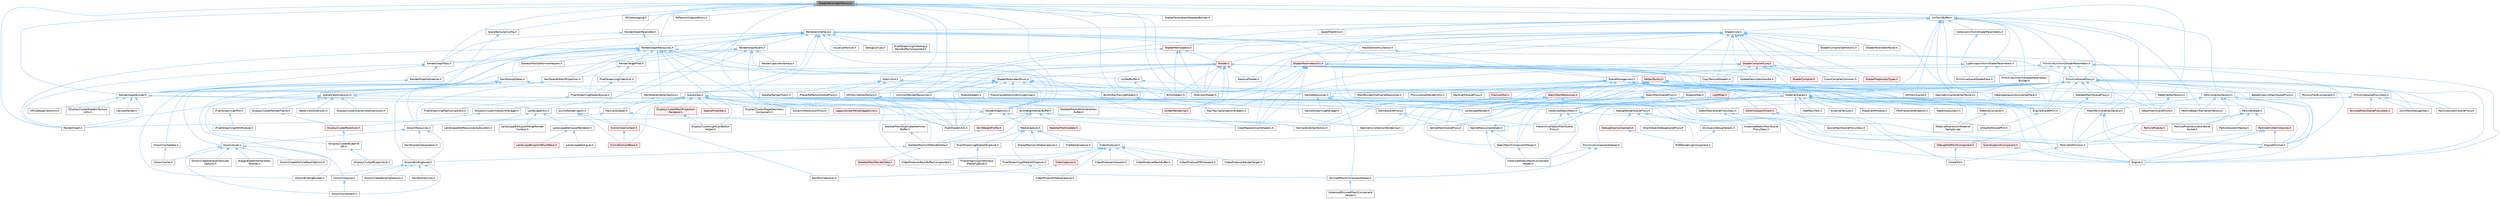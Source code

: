 digraph "ShaderParameterMacros.h"
{
 // INTERACTIVE_SVG=YES
 // LATEX_PDF_SIZE
  bgcolor="transparent";
  edge [fontname=Helvetica,fontsize=10,labelfontname=Helvetica,labelfontsize=10];
  node [fontname=Helvetica,fontsize=10,shape=box,height=0.2,width=0.4];
  Node1 [id="Node000001",label="ShaderParameterMacros.h",height=0.2,width=0.4,color="gray40", fillcolor="grey60", style="filled", fontcolor="black",tooltip=" "];
  Node1 -> Node2 [id="edge1_Node000001_Node000002",dir="back",color="steelblue1",style="solid",tooltip=" "];
  Node2 [id="Node000002",label="BinkShaders.h",height=0.2,width=0.4,color="grey40", fillcolor="white", style="filled",URL="$d8/d97/BinkShaders_8h.html",tooltip=" "];
  Node1 -> Node3 [id="edge2_Node000001_Node000003",dir="back",color="steelblue1",style="solid",tooltip=" "];
  Node3 [id="Node000003",label="BuiltInRayTracingShaders.h",height=0.2,width=0.4,color="grey40", fillcolor="white", style="filled",URL="$d4/d9b/BuiltInRayTracingShaders_8h.html",tooltip=" "];
  Node3 -> Node4 [id="edge3_Node000003_Node000004",dir="back",color="steelblue1",style="solid",tooltip=" "];
  Node4 [id="Node000004",label="RayTracingValidationShaders.h",height=0.2,width=0.4,color="grey40", fillcolor="white", style="filled",URL="$d2/d6c/RayTracingValidationShaders_8h.html",tooltip=" "];
  Node1 -> Node5 [id="edge4_Node000001_Node000005",dir="back",color="steelblue1",style="solid",tooltip=" "];
  Node5 [id="Node000005",label="CommonRenderResources.h",height=0.2,width=0.4,color="grey40", fillcolor="white", style="filled",URL="$d3/d27/CommonRenderResources_8h.html",tooltip=" "];
  Node5 -> Node6 [id="edge5_Node000005_Node000006",dir="back",color="steelblue1",style="solid",tooltip=" "];
  Node6 [id="Node000006",label="PixelShaderUtils.h",height=0.2,width=0.4,color="grey40", fillcolor="white", style="filled",URL="$d1/dc7/PixelShaderUtils_8h.html",tooltip=" "];
  Node1 -> Node7 [id="edge6_Node000001_Node000007",dir="back",color="steelblue1",style="solid",tooltip=" "];
  Node7 [id="Node000007",label="GPUMessaging.h",height=0.2,width=0.4,color="grey40", fillcolor="white", style="filled",URL="$d2/d19/GPUMessaging_8h.html",tooltip=" "];
  Node1 -> Node8 [id="edge7_Node000001_Node000008",dir="back",color="steelblue1",style="solid",tooltip=" "];
  Node8 [id="Node000008",label="Matrix3x4.h",height=0.2,width=0.4,color="grey40", fillcolor="white", style="filled",URL="$d6/d44/Matrix3x4_8h.html",tooltip=" "];
  Node8 -> Node9 [id="edge8_Node000008_Node000009",dir="back",color="steelblue1",style="solid",tooltip=" "];
  Node9 [id="Node000009",label="GPUSkinVertexFactory.h",height=0.2,width=0.4,color="grey40", fillcolor="white", style="filled",URL="$db/dcc/GPUSkinVertexFactory_8h.html",tooltip=" "];
  Node9 -> Node10 [id="edge9_Node000009_Node000010",dir="back",color="steelblue1",style="solid",tooltip=" "];
  Node10 [id="Node000010",label="SkeletalMeshAttributeVertex\lBuffer.h",height=0.2,width=0.4,color="grey40", fillcolor="white", style="filled",URL="$de/d6e/SkeletalMeshAttributeVertexBuffer_8h.html",tooltip=" "];
  Node9 -> Node11 [id="edge10_Node000009_Node000011",dir="back",color="steelblue1",style="solid",tooltip=" "];
  Node11 [id="Node000011",label="SkeletalMeshDuplicatedVertices\lBuffer.h",height=0.2,width=0.4,color="grey40", fillcolor="white", style="filled",URL="$d6/da7/SkeletalMeshDuplicatedVerticesBuffer_8h.html",tooltip=" "];
  Node11 -> Node12 [id="edge11_Node000011_Node000012",dir="back",color="steelblue1",style="solid",tooltip=" "];
  Node12 [id="Node000012",label="SkeletalMeshLODRenderData.h",height=0.2,width=0.4,color="grey40", fillcolor="white", style="filled",URL="$d0/d5a/SkeletalMeshLODRenderData_8h.html",tooltip=" "];
  Node12 -> Node13 [id="edge12_Node000012_Node000013",dir="back",color="steelblue1",style="solid",tooltip=" "];
  Node13 [id="Node000013",label="GroomBindingAsset.h",height=0.2,width=0.4,color="grey40", fillcolor="white", style="filled",URL="$de/d26/GroomBindingAsset_8h.html",tooltip=" "];
  Node13 -> Node14 [id="edge13_Node000013_Node000014",dir="back",color="steelblue1",style="solid",tooltip=" "];
  Node14 [id="Node000014",label="GroomBindingBuilder.h",height=0.2,width=0.4,color="grey40", fillcolor="white", style="filled",URL="$d2/d2f/GroomBindingBuilder_8h.html",tooltip=" "];
  Node13 -> Node15 [id="edge14_Node000013_Node000015",dir="back",color="steelblue1",style="solid",tooltip=" "];
  Node15 [id="Node000015",label="GroomComponent.h",height=0.2,width=0.4,color="grey40", fillcolor="white", style="filled",URL="$de/d2e/GroomComponent_8h.html",tooltip=" "];
  Node13 -> Node16 [id="edge15_Node000013_Node000016",dir="back",color="steelblue1",style="solid",tooltip=" "];
  Node16 [id="Node000016",label="GroomCreateBindingOptions.h",height=0.2,width=0.4,color="grey40", fillcolor="white", style="filled",URL="$d5/dba/GroomCreateBindingOptions_8h.html",tooltip=" "];
  Node13 -> Node17 [id="edge16_Node000013_Node000017",dir="back",color="steelblue1",style="solid",tooltip=" "];
  Node17 [id="Node000017",label="GroomInstance.h",height=0.2,width=0.4,color="grey40", fillcolor="white", style="filled",URL="$dd/d47/GroomInstance_8h.html",tooltip=" "];
  Node17 -> Node15 [id="edge17_Node000017_Node000015",dir="back",color="steelblue1",style="solid",tooltip=" "];
  Node13 -> Node18 [id="edge18_Node000013_Node000018",dir="back",color="steelblue1",style="solid",tooltip=" "];
  Node18 [id="Node000018",label="HairStrandsCore.h",height=0.2,width=0.4,color="grey40", fillcolor="white", style="filled",URL="$d7/def/HairStrandsCore_8h.html",tooltip=" "];
  Node12 -> Node19 [id="edge19_Node000012_Node000019",dir="back",color="steelblue1",style="solid",tooltip=" "];
  Node19 [id="Node000019",label="SkeletalMeshRenderData.h",height=0.2,width=0.4,color="red", fillcolor="#FFF0F0", style="filled",URL="$d9/d14/SkeletalMeshRenderData_8h.html",tooltip=" "];
  Node19 -> Node21 [id="edge20_Node000019_Node000021",dir="back",color="steelblue1",style="solid",tooltip=" "];
  Node21 [id="Node000021",label="SkinnedMeshComponentHelper.h",height=0.2,width=0.4,color="grey40", fillcolor="white", style="filled",URL="$db/d81/SkinnedMeshComponentHelper_8h.html",tooltip=" "];
  Node21 -> Node22 [id="edge21_Node000021_Node000022",dir="back",color="steelblue1",style="solid",tooltip=" "];
  Node22 [id="Node000022",label="InstancedSkinnedMeshComponent\lHelper.h",height=0.2,width=0.4,color="grey40", fillcolor="white", style="filled",URL="$d1/d86/InstancedSkinnedMeshComponentHelper_8h.html",tooltip=" "];
  Node9 -> Node12 [id="edge22_Node000009_Node000012",dir="back",color="steelblue1",style="solid",tooltip=" "];
  Node9 -> Node23 [id="edge23_Node000009_Node000023",dir="back",color="steelblue1",style="solid",tooltip=" "];
  Node23 [id="Node000023",label="SkinWeightVertexBuffer.h",height=0.2,width=0.4,color="grey40", fillcolor="white", style="filled",URL="$d3/d86/SkinWeightVertexBuffer_8h.html",tooltip=" "];
  Node23 -> Node24 [id="edge24_Node000023_Node000024",dir="back",color="steelblue1",style="solid",tooltip=" "];
  Node24 [id="Node000024",label="GeometryCollectionRendering.h",height=0.2,width=0.4,color="grey40", fillcolor="white", style="filled",URL="$dc/d68/GeometryCollectionRendering_8h.html",tooltip=" "];
  Node23 -> Node12 [id="edge25_Node000023_Node000012",dir="back",color="steelblue1",style="solid",tooltip=" "];
  Node23 -> Node25 [id="edge26_Node000023_Node000025",dir="back",color="steelblue1",style="solid",tooltip=" "];
  Node25 [id="Node000025",label="SkeletalMeshUpdate.h",height=0.2,width=0.4,color="red", fillcolor="#FFF0F0", style="filled",URL="$df/d79/SkeletalMeshUpdate_8h.html",tooltip=" "];
  Node23 -> Node26 [id="edge27_Node000023_Node000026",dir="back",color="steelblue1",style="solid",tooltip=" "];
  Node26 [id="Node000026",label="SkinWeightProfile.h",height=0.2,width=0.4,color="red", fillcolor="#FFF0F0", style="filled",URL="$d9/d1f/SkinWeightProfile_8h.html",tooltip=" "];
  Node26 -> Node12 [id="edge28_Node000026_Node000012",dir="back",color="steelblue1",style="solid",tooltip=" "];
  Node8 -> Node31 [id="edge29_Node000008_Node000031",dir="back",color="steelblue1",style="solid",tooltip=" "];
  Node31 [id="Node000031",label="NaniteResources.h",height=0.2,width=0.4,color="grey40", fillcolor="white", style="filled",URL="$d7/d8b/NaniteResources_8h.html",tooltip=" "];
  Node31 -> Node32 [id="edge30_Node000031_Node000032",dir="back",color="steelblue1",style="solid",tooltip=" "];
  Node32 [id="Node000032",label="NaniteSceneProxy.h",height=0.2,width=0.4,color="grey40", fillcolor="white", style="filled",URL="$de/dae/NaniteSceneProxy_8h.html",tooltip=" "];
  Node32 -> Node33 [id="edge31_Node000032_Node000033",dir="back",color="steelblue1",style="solid",tooltip=" "];
  Node33 [id="Node000033",label="NaniteResourcesHelper.h",height=0.2,width=0.4,color="grey40", fillcolor="white", style="filled",URL="$dc/d48/NaniteResourcesHelper_8h.html",tooltip=" "];
  Node33 -> Node34 [id="edge32_Node000033_Node000034",dir="back",color="steelblue1",style="solid",tooltip=" "];
  Node34 [id="Node000034",label="InstancedStaticMeshComponent\lHelper.h",height=0.2,width=0.4,color="grey40", fillcolor="white", style="filled",URL="$dc/dc7/InstancedStaticMeshComponentHelper_8h.html",tooltip=" "];
  Node33 -> Node33 [id="edge33_Node000033_Node000033",dir="back",color="steelblue1",style="solid",tooltip=" "];
  Node33 -> Node35 [id="edge34_Node000033_Node000035",dir="back",color="steelblue1",style="solid",tooltip=" "];
  Node35 [id="Node000035",label="StaticMeshComponentHelper.h",height=0.2,width=0.4,color="grey40", fillcolor="white", style="filled",URL="$dc/dc1/StaticMeshComponentHelper_8h.html",tooltip=" "];
  Node35 -> Node34 [id="edge35_Node000035_Node000034",dir="back",color="steelblue1",style="solid",tooltip=" "];
  Node32 -> Node36 [id="edge36_Node000032_Node000036",dir="back",color="steelblue1",style="solid",tooltip=" "];
  Node36 [id="Node000036",label="SplineMeshSceneProxy.h",height=0.2,width=0.4,color="grey40", fillcolor="white", style="filled",URL="$dd/dcb/SplineMeshSceneProxy_8h.html",tooltip=" "];
  Node31 -> Node37 [id="edge37_Node000031_Node000037",dir="back",color="steelblue1",style="solid",tooltip=" "];
  Node37 [id="Node000037",label="NaniteStreamingManager.h",height=0.2,width=0.4,color="grey40", fillcolor="white", style="filled",URL="$d2/d3f/NaniteStreamingManager_8h.html",tooltip=" "];
  Node31 -> Node21 [id="edge38_Node000031_Node000021",dir="back",color="steelblue1",style="solid",tooltip=" "];
  Node31 -> Node38 [id="edge39_Node000031_Node000038",dir="back",color="steelblue1",style="solid",tooltip=" "];
  Node38 [id="Node000038",label="StaticMeshSceneProxyDesc.h",height=0.2,width=0.4,color="grey40", fillcolor="white", style="filled",URL="$d0/d31/StaticMeshSceneProxyDesc_8h.html",tooltip=" "];
  Node38 -> Node39 [id="edge40_Node000038_Node000039",dir="back",color="steelblue1",style="solid",tooltip=" "];
  Node39 [id="Node000039",label="InstancedStaticMeshScene\lProxyDesc.h",height=0.2,width=0.4,color="grey40", fillcolor="white", style="filled",URL="$db/dcf/InstancedStaticMeshSceneProxyDesc_8h.html",tooltip=" "];
  Node38 -> Node40 [id="edge41_Node000038_Node000040",dir="back",color="steelblue1",style="solid",tooltip=" "];
  Node40 [id="Node000040",label="SplineMeshSceneProxyDesc.h",height=0.2,width=0.4,color="grey40", fillcolor="white", style="filled",URL="$db/d1b/SplineMeshSceneProxyDesc_8h.html",tooltip=" "];
  Node8 -> Node32 [id="edge42_Node000008_Node000032",dir="back",color="steelblue1",style="solid",tooltip=" "];
  Node8 -> Node41 [id="edge43_Node000008_Node000041",dir="back",color="steelblue1",style="solid",tooltip=" "];
  Node41 [id="Node000041",label="PlanarReflectionSceneProxy.h",height=0.2,width=0.4,color="grey40", fillcolor="white", style="filled",URL="$d7/df8/PlanarReflectionSceneProxy_8h.html",tooltip=" "];
  Node8 -> Node42 [id="edge44_Node000008_Node000042",dir="back",color="steelblue1",style="solid",tooltip=" "];
  Node42 [id="Node000042",label="SkeletalRenderPublic.h",height=0.2,width=0.4,color="grey40", fillcolor="white", style="filled",URL="$d5/d40/SkeletalRenderPublic_8h.html",tooltip=" "];
  Node1 -> Node43 [id="edge45_Node000001_Node000043",dir="back",color="steelblue1",style="solid",tooltip=" "];
  Node43 [id="Node000043",label="OneColorShader.h",height=0.2,width=0.4,color="grey40", fillcolor="white", style="filled",URL="$dc/d2c/OneColorShader_8h.html",tooltip=" "];
  Node1 -> Node6 [id="edge46_Node000001_Node000006",dir="back",color="steelblue1",style="solid",tooltip=" "];
  Node1 -> Node44 [id="edge47_Node000001_Node000044",dir="back",color="steelblue1",style="solid",tooltip=" "];
  Node44 [id="Node000044",label="ReflectionCaptureProxy.h",height=0.2,width=0.4,color="grey40", fillcolor="white", style="filled",URL="$df/ddb/ReflectionCaptureProxy_8h.html",tooltip=" "];
  Node1 -> Node45 [id="edge48_Node000001_Node000045",dir="back",color="steelblue1",style="solid",tooltip=" "];
  Node45 [id="Node000045",label="RenderGraph.h",height=0.2,width=0.4,color="grey40", fillcolor="white", style="filled",URL="$d7/dd9/RenderGraph_8h.html",tooltip=" "];
  Node1 -> Node46 [id="edge49_Node000001_Node000046",dir="back",color="steelblue1",style="solid",tooltip=" "];
  Node46 [id="Node000046",label="RenderGraphBuilder.h",height=0.2,width=0.4,color="grey40", fillcolor="white", style="filled",URL="$d4/d7b/RenderGraphBuilder_8h.html",tooltip=" "];
  Node46 -> Node47 [id="edge50_Node000046_Node000047",dir="back",color="steelblue1",style="solid",tooltip=" "];
  Node47 [id="Node000047",label="CanvasRender.h",height=0.2,width=0.4,color="grey40", fillcolor="white", style="filled",URL="$d8/d32/CanvasRender_8h.html",tooltip=" "];
  Node46 -> Node48 [id="edge51_Node000046_Node000048",dir="back",color="steelblue1",style="solid",tooltip=" "];
  Node48 [id="Node000048",label="GPUDebugCrashUtils.h",height=0.2,width=0.4,color="grey40", fillcolor="white", style="filled",URL="$d4/df2/GPUDebugCrashUtils_8h.html",tooltip=" "];
  Node46 -> Node49 [id="edge52_Node000046_Node000049",dir="back",color="steelblue1",style="solid",tooltip=" "];
  Node49 [id="Node000049",label="IDisplayClusterShadersTexture\lUtils.h",height=0.2,width=0.4,color="grey40", fillcolor="white", style="filled",URL="$d3/d83/IDisplayClusterShadersTextureUtils_8h.html",tooltip=" "];
  Node46 -> Node50 [id="edge53_Node000046_Node000050",dir="back",color="steelblue1",style="solid",tooltip=" "];
  Node50 [id="Node000050",label="LandscapeUtils.h",height=0.2,width=0.4,color="grey40", fillcolor="white", style="filled",URL="$d0/dc0/LandscapeUtils_8h.html",tooltip=" "];
  Node50 -> Node51 [id="edge54_Node000050_Node000051",dir="back",color="steelblue1",style="solid",tooltip=" "];
  Node51 [id="Node000051",label="LandscapeEditLayerMergeRender\lContext.h",height=0.2,width=0.4,color="grey40", fillcolor="white", style="filled",URL="$d1/d40/LandscapeEditLayerMergeRenderContext_8h.html",tooltip=" "];
  Node50 -> Node52 [id="edge55_Node000050_Node000052",dir="back",color="steelblue1",style="solid",tooltip=" "];
  Node52 [id="Node000052",label="LandscapeEditLayerRenderer.h",height=0.2,width=0.4,color="grey40", fillcolor="white", style="filled",URL="$d4/ddf/LandscapeEditLayerRenderer_8h.html",tooltip=" "];
  Node52 -> Node53 [id="edge56_Node000052_Node000053",dir="back",color="steelblue1",style="solid",tooltip=" "];
  Node53 [id="Node000053",label="LandscapeBlueprintBrushBase.h",height=0.2,width=0.4,color="red", fillcolor="#FFF0F0", style="filled",URL="$d5/de5/LandscapeBlueprintBrushBase_8h.html",tooltip=" "];
  Node52 -> Node56 [id="edge57_Node000052_Node000056",dir="back",color="steelblue1",style="solid",tooltip=" "];
  Node56 [id="Node000056",label="LandscapeEditLayer.h",height=0.2,width=0.4,color="grey40", fillcolor="white", style="filled",URL="$d2/d34/LandscapeEditLayer_8h.html",tooltip=" "];
  Node50 -> Node60 [id="edge58_Node000050_Node000060",dir="back",color="steelblue1",style="solid",tooltip=" "];
  Node60 [id="Node000060",label="LandscapeEditResourcesSubsystem.h",height=0.2,width=0.4,color="grey40", fillcolor="white", style="filled",URL="$db/d28/LandscapeEditResourcesSubsystem_8h.html",tooltip=" "];
  Node46 -> Node45 [id="edge59_Node000046_Node000045",dir="back",color="steelblue1",style="solid",tooltip=" "];
  Node46 -> Node61 [id="edge60_Node000046_Node000061",dir="back",color="steelblue1",style="solid",tooltip=" "];
  Node61 [id="Node000061",label="RenderGraphUtils.h",height=0.2,width=0.4,color="grey40", fillcolor="white", style="filled",URL="$d6/d45/RenderGraphUtils_8h.html",tooltip=" "];
  Node61 -> Node62 [id="edge61_Node000061_Node000062",dir="back",color="steelblue1",style="solid",tooltip=" "];
  Node62 [id="Node000062",label="ClearReplacementShaders.h",height=0.2,width=0.4,color="grey40", fillcolor="white", style="filled",URL="$d9/d4e/ClearReplacementShaders_8h.html",tooltip=" "];
  Node61 -> Node63 [id="edge62_Node000061_Node000063",dir="back",color="steelblue1",style="solid",tooltip=" "];
  Node63 [id="Node000063",label="MediaCapture.h",height=0.2,width=0.4,color="grey40", fillcolor="white", style="filled",URL="$d2/d9c/MediaCapture_8h.html",tooltip=" "];
  Node63 -> Node64 [id="edge63_Node000063_Node000064",dir="back",color="steelblue1",style="solid",tooltip=" "];
  Node64 [id="Node000064",label="FileMediaCapture.h",height=0.2,width=0.4,color="grey40", fillcolor="white", style="filled",URL="$da/d0b/FileMediaCapture_8h.html",tooltip=" "];
  Node63 -> Node65 [id="edge64_Node000063_Node000065",dir="back",color="steelblue1",style="solid",tooltip=" "];
  Node65 [id="Node000065",label="PixelStreaming2MediaIOCapture.h",height=0.2,width=0.4,color="grey40", fillcolor="white", style="filled",URL="$d3/d67/PixelStreaming2MediaIOCapture_8h.html",tooltip=" "];
  Node65 -> Node66 [id="edge65_Node000065_Node000066",dir="back",color="steelblue1",style="solid",tooltip=" "];
  Node66 [id="Node000066",label="VideoProducerMediaCapture.h",height=0.2,width=0.4,color="grey40", fillcolor="white", style="filled",URL="$db/df1/VideoProducerMediaCapture_8h.html",tooltip=" "];
  Node63 -> Node67 [id="edge66_Node000063_Node000067",dir="back",color="steelblue1",style="solid",tooltip=" "];
  Node67 [id="Node000067",label="PixelStreamingMediaIOCapture.h",height=0.2,width=0.4,color="grey40", fillcolor="white", style="filled",URL="$df/dfa/PixelStreamingMediaIOCapture_8h.html",tooltip=" "];
  Node67 -> Node68 [id="edge67_Node000067_Node000068",dir="back",color="steelblue1",style="solid",tooltip=" "];
  Node68 [id="Node000068",label="PixelStreamingVideoInput\lMediaCapture.h",height=0.2,width=0.4,color="grey40", fillcolor="white", style="filled",URL="$d1/dd3/PixelStreamingVideoInputMediaCapture_8h.html",tooltip=" "];
  Node63 -> Node69 [id="edge68_Node000063_Node000069",dir="back",color="steelblue1",style="solid",tooltip=" "];
  Node69 [id="Node000069",label="SharedMemoryMediaCapture.h",height=0.2,width=0.4,color="grey40", fillcolor="white", style="filled",URL="$d7/d60/SharedMemoryMediaCapture_8h.html",tooltip=" "];
  Node63 -> Node70 [id="edge69_Node000063_Node000070",dir="back",color="steelblue1",style="solid",tooltip=" "];
  Node70 [id="Node000070",label="VideoProducer.h",height=0.2,width=0.4,color="grey40", fillcolor="white", style="filled",URL="$da/d79/VideoProducer_8h.html",tooltip=" "];
  Node70 -> Node65 [id="edge70_Node000070_Node000065",dir="back",color="steelblue1",style="solid",tooltip=" "];
  Node70 -> Node71 [id="edge71_Node000070_Node000071",dir="back",color="steelblue1",style="solid",tooltip=" "];
  Node71 [id="Node000071",label="VideoCapturer.h",height=0.2,width=0.4,color="red", fillcolor="#FFF0F0", style="filled",URL="$d0/da2/VideoCapturer_8h.html",tooltip=" "];
  Node71 -> Node74 [id="edge72_Node000071_Node000074",dir="back",color="steelblue1",style="solid",tooltip=" "];
  Node74 [id="Node000074",label="EpicRtcVideoSink.h",height=0.2,width=0.4,color="grey40", fillcolor="white", style="filled",URL="$d1/d21/EpicRtcVideoSink_8h.html",tooltip=" "];
  Node70 -> Node77 [id="edge73_Node000070_Node000077",dir="back",color="steelblue1",style="solid",tooltip=" "];
  Node77 [id="Node000077",label="VideoProducerBackBuffer.h",height=0.2,width=0.4,color="grey40", fillcolor="white", style="filled",URL="$d0/d18/VideoProducerBackBuffer_8h.html",tooltip=" "];
  Node70 -> Node78 [id="edge74_Node000070_Node000078",dir="back",color="steelblue1",style="solid",tooltip=" "];
  Node78 [id="Node000078",label="VideoProducerBackBufferComposited.h",height=0.2,width=0.4,color="grey40", fillcolor="white", style="filled",URL="$d5/d3e/VideoProducerBackBufferComposited_8h.html",tooltip=" "];
  Node70 -> Node66 [id="edge75_Node000070_Node000066",dir="back",color="steelblue1",style="solid",tooltip=" "];
  Node70 -> Node79 [id="edge76_Node000070_Node000079",dir="back",color="steelblue1",style="solid",tooltip=" "];
  Node79 [id="Node000079",label="VideoProducerPIEViewport.h",height=0.2,width=0.4,color="grey40", fillcolor="white", style="filled",URL="$dc/df8/VideoProducerPIEViewport_8h.html",tooltip=" "];
  Node70 -> Node80 [id="edge77_Node000070_Node000080",dir="back",color="steelblue1",style="solid",tooltip=" "];
  Node80 [id="Node000080",label="VideoProducerRenderTarget.h",height=0.2,width=0.4,color="grey40", fillcolor="white", style="filled",URL="$de/df9/VideoProducerRenderTarget_8h.html",tooltip=" "];
  Node70 -> Node81 [id="edge78_Node000070_Node000081",dir="back",color="steelblue1",style="solid",tooltip=" "];
  Node81 [id="Node000081",label="VideoProducerViewport.h",height=0.2,width=0.4,color="grey40", fillcolor="white", style="filled",URL="$d8/d79/VideoProducerViewport_8h.html",tooltip=" "];
  Node61 -> Node6 [id="edge79_Node000061_Node000006",dir="back",color="steelblue1",style="solid",tooltip=" "];
  Node61 -> Node45 [id="edge80_Node000061_Node000045",dir="back",color="steelblue1",style="solid",tooltip=" "];
  Node1 -> Node82 [id="edge81_Node000001_Node000082",dir="back",color="steelblue1",style="solid",tooltip=" "];
  Node82 [id="Node000082",label="RenderGraphParameter.h",height=0.2,width=0.4,color="grey40", fillcolor="white", style="filled",URL="$da/d5a/RenderGraphParameter_8h.html",tooltip=" "];
  Node82 -> Node83 [id="edge82_Node000082_Node000083",dir="back",color="steelblue1",style="solid",tooltip=" "];
  Node83 [id="Node000083",label="RenderGraphPass.h",height=0.2,width=0.4,color="grey40", fillcolor="white", style="filled",URL="$de/d49/RenderGraphPass_8h.html",tooltip=" "];
  Node83 -> Node45 [id="edge83_Node000083_Node000045",dir="back",color="steelblue1",style="solid",tooltip=" "];
  Node83 -> Node46 [id="edge84_Node000083_Node000046",dir="back",color="steelblue1",style="solid",tooltip=" "];
  Node83 -> Node84 [id="edge85_Node000083_Node000084",dir="back",color="steelblue1",style="solid",tooltip=" "];
  Node84 [id="Node000084",label="RenderGraphValidation.h",height=0.2,width=0.4,color="grey40", fillcolor="white", style="filled",URL="$db/dc5/RenderGraphValidation_8h.html",tooltip=" "];
  Node84 -> Node46 [id="edge86_Node000084_Node000046",dir="back",color="steelblue1",style="solid",tooltip=" "];
  Node82 -> Node85 [id="edge87_Node000082_Node000085",dir="back",color="steelblue1",style="solid",tooltip=" "];
  Node85 [id="Node000085",label="RenderGraphResources.h",height=0.2,width=0.4,color="grey40", fillcolor="white", style="filled",URL="$da/da0/RenderGraphResources_8h.html",tooltip=" "];
  Node85 -> Node86 [id="edge88_Node000085_Node000086",dir="back",color="steelblue1",style="solid",tooltip=" "];
  Node86 [id="Node000086",label="HairCardsVertexFactory.h",height=0.2,width=0.4,color="grey40", fillcolor="white", style="filled",URL="$de/d8e/HairCardsVertexFactory_8h.html",tooltip=" "];
  Node85 -> Node87 [id="edge89_Node000085_Node000087",dir="back",color="steelblue1",style="solid",tooltip=" "];
  Node87 [id="Node000087",label="HairStrandsDatas.h",height=0.2,width=0.4,color="grey40", fillcolor="white", style="filled",URL="$d6/daf/HairStrandsDatas_8h.html",tooltip=" "];
  Node87 -> Node88 [id="edge90_Node000087_Node000088",dir="back",color="steelblue1",style="solid",tooltip=" "];
  Node88 [id="Node000088",label="GroomAsset.h",height=0.2,width=0.4,color="grey40", fillcolor="white", style="filled",URL="$d8/df1/GroomAsset_8h.html",tooltip=" "];
  Node88 -> Node89 [id="edge91_Node000088_Node000089",dir="back",color="steelblue1",style="solid",tooltip=" "];
  Node89 [id="Node000089",label="GroomCache.h",height=0.2,width=0.4,color="grey40", fillcolor="white", style="filled",URL="$d7/d6e/GroomCache_8h.html",tooltip=" "];
  Node88 -> Node15 [id="edge92_Node000088_Node000015",dir="back",color="steelblue1",style="solid",tooltip=" "];
  Node88 -> Node90 [id="edge93_Node000088_Node000090",dir="back",color="steelblue1",style="solid",tooltip=" "];
  Node90 [id="Node000090",label="GroomCreateFollicleMaskOptions.h",height=0.2,width=0.4,color="grey40", fillcolor="white", style="filled",URL="$d7/d8b/GroomCreateFollicleMaskOptions_8h.html",tooltip=" "];
  Node88 -> Node91 [id="edge94_Node000088_Node000091",dir="back",color="steelblue1",style="solid",tooltip=" "];
  Node91 [id="Node000091",label="GroomCreateStrandsTextures\lOptions.h",height=0.2,width=0.4,color="grey40", fillcolor="white", style="filled",URL="$da/dfc/GroomCreateStrandsTexturesOptions_8h.html",tooltip=" "];
  Node88 -> Node17 [id="edge95_Node000088_Node000017",dir="back",color="steelblue1",style="solid",tooltip=" "];
  Node88 -> Node92 [id="edge96_Node000088_Node000092",dir="back",color="steelblue1",style="solid",tooltip=" "];
  Node92 [id="Node000092",label="NiagaraDataInterfaceHair\lStrands.h",height=0.2,width=0.4,color="grey40", fillcolor="white", style="filled",URL="$da/dd2/NiagaraDataInterfaceHairStrands_8h.html",tooltip=" "];
  Node87 -> Node13 [id="edge97_Node000087_Node000013",dir="back",color="steelblue1",style="solid",tooltip=" "];
  Node87 -> Node14 [id="edge98_Node000087_Node000014",dir="back",color="steelblue1",style="solid",tooltip=" "];
  Node87 -> Node93 [id="edge99_Node000087_Node000093",dir="back",color="steelblue1",style="solid",tooltip=" "];
  Node93 [id="Node000093",label="GroomCacheData.h",height=0.2,width=0.4,color="grey40", fillcolor="white", style="filled",URL="$d3/d80/GroomCacheData_8h.html",tooltip=" "];
  Node93 -> Node89 [id="edge100_Node000093_Node000089",dir="back",color="steelblue1",style="solid",tooltip=" "];
  Node87 -> Node94 [id="edge101_Node000087_Node000094",dir="back",color="steelblue1",style="solid",tooltip=" "];
  Node94 [id="Node000094",label="GroomResources.h",height=0.2,width=0.4,color="grey40", fillcolor="white", style="filled",URL="$d0/d70/GroomResources_8h.html",tooltip=" "];
  Node94 -> Node88 [id="edge102_Node000094_Node000088",dir="back",color="steelblue1",style="solid",tooltip=" "];
  Node94 -> Node13 [id="edge103_Node000094_Node000013",dir="back",color="steelblue1",style="solid",tooltip=" "];
  Node94 -> Node95 [id="edge104_Node000094_Node000095",dir="back",color="steelblue1",style="solid",tooltip=" "];
  Node95 [id="Node000095",label="HairStrandsInterpolation.h",height=0.2,width=0.4,color="grey40", fillcolor="white", style="filled",URL="$de/dab/HairStrandsInterpolation_8h.html",tooltip=" "];
  Node87 -> Node96 [id="edge105_Node000087_Node000096",dir="back",color="steelblue1",style="solid",tooltip=" "];
  Node96 [id="Node000096",label="HairStrandsVertexFactory.h",height=0.2,width=0.4,color="grey40", fillcolor="white", style="filled",URL="$d0/d1c/HairStrandsVertexFactory_8h.html",tooltip=" "];
  Node96 -> Node97 [id="edge106_Node000096_Node000097",dir="back",color="steelblue1",style="solid",tooltip=" "];
  Node97 [id="Node000097",label="HairCardsDatas.h",height=0.2,width=0.4,color="grey40", fillcolor="white", style="filled",URL="$da/d01/HairCardsDatas_8h.html",tooltip=" "];
  Node97 -> Node94 [id="edge107_Node000097_Node000094",dir="back",color="steelblue1",style="solid",tooltip=" "];
  Node97 -> Node86 [id="edge108_Node000097_Node000086",dir="back",color="steelblue1",style="solid",tooltip=" "];
  Node85 -> Node98 [id="edge109_Node000085_Node000098",dir="back",color="steelblue1",style="solid",tooltip=" "];
  Node98 [id="Node000098",label="HairStrandsMeshProjection.h",height=0.2,width=0.4,color="grey40", fillcolor="white", style="filled",URL="$d9/d55/HairStrandsMeshProjection_8h.html",tooltip=" "];
  Node98 -> Node14 [id="edge110_Node000098_Node000014",dir="back",color="steelblue1",style="solid",tooltip=" "];
  Node98 -> Node94 [id="edge111_Node000098_Node000094",dir="back",color="steelblue1",style="solid",tooltip=" "];
  Node85 -> Node96 [id="edge112_Node000085_Node000096",dir="back",color="steelblue1",style="solid",tooltip=" "];
  Node85 -> Node6 [id="edge113_Node000085_Node000006",dir="back",color="steelblue1",style="solid",tooltip=" "];
  Node85 -> Node45 [id="edge114_Node000085_Node000045",dir="back",color="steelblue1",style="solid",tooltip=" "];
  Node85 -> Node46 [id="edge115_Node000085_Node000046",dir="back",color="steelblue1",style="solid",tooltip=" "];
  Node85 -> Node83 [id="edge116_Node000085_Node000083",dir="back",color="steelblue1",style="solid",tooltip=" "];
  Node85 -> Node61 [id="edge117_Node000085_Node000061",dir="back",color="steelblue1",style="solid",tooltip=" "];
  Node85 -> Node84 [id="edge118_Node000085_Node000084",dir="back",color="steelblue1",style="solid",tooltip=" "];
  Node85 -> Node99 [id="edge119_Node000085_Node000099",dir="back",color="steelblue1",style="solid",tooltip=" "];
  Node99 [id="Node000099",label="RenderTargetPool.h",height=0.2,width=0.4,color="grey40", fillcolor="white", style="filled",URL="$d5/d5a/RenderTargetPool_8h.html",tooltip=" "];
  Node99 -> Node100 [id="edge120_Node000099_Node000100",dir="back",color="steelblue1",style="solid",tooltip=" "];
  Node100 [id="Node000100",label="PixelStreamingMediaTexture.h",height=0.2,width=0.4,color="grey40", fillcolor="white", style="filled",URL="$dc/d93/PixelStreamingMediaTexture_8h.html",tooltip=" "];
  Node100 -> Node101 [id="edge121_Node000100_Node000101",dir="back",color="steelblue1",style="solid",tooltip=" "];
  Node101 [id="Node000101",label="PixelStreamingPeerComponent.h",height=0.2,width=0.4,color="grey40", fillcolor="white", style="filled",URL="$de/d4d/PixelStreamingPeerComponent_8h.html",tooltip=" "];
  Node99 -> Node102 [id="edge122_Node000099_Node000102",dir="back",color="steelblue1",style="solid",tooltip=" "];
  Node102 [id="Node000102",label="PixelStreamingVideoSink.h",height=0.2,width=0.4,color="grey40", fillcolor="white", style="filled",URL="$da/deb/PixelStreamingVideoSink_8h.html",tooltip=" "];
  Node102 -> Node100 [id="edge123_Node000102_Node000100",dir="back",color="steelblue1",style="solid",tooltip=" "];
  Node85 -> Node103 [id="edge124_Node000085_Node000103",dir="back",color="steelblue1",style="solid",tooltip=" "];
  Node103 [id="Node000103",label="ShaderParameterStruct.h",height=0.2,width=0.4,color="grey40", fillcolor="white", style="filled",URL="$dc/d10/ShaderParameterStruct_8h.html",tooltip=" "];
  Node103 -> Node2 [id="edge125_Node000103_Node000002",dir="back",color="steelblue1",style="solid",tooltip=" "];
  Node103 -> Node3 [id="edge126_Node000103_Node000003",dir="back",color="steelblue1",style="solid",tooltip=" "];
  Node103 -> Node5 [id="edge127_Node000103_Node000005",dir="back",color="steelblue1",style="solid",tooltip=" "];
  Node103 -> Node104 [id="edge128_Node000103_Node000104",dir="back",color="steelblue1",style="solid",tooltip=" "];
  Node104 [id="Node000104",label="MediaShaders.h",height=0.2,width=0.4,color="grey40", fillcolor="white", style="filled",URL="$de/dcb/MediaShaders_8h.html",tooltip=" "];
  Node103 -> Node43 [id="edge129_Node000103_Node000043",dir="back",color="steelblue1",style="solid",tooltip=" "];
  Node103 -> Node6 [id="edge130_Node000103_Node000006",dir="back",color="steelblue1",style="solid",tooltip=" "];
  Node103 -> Node105 [id="edge131_Node000103_Node000105",dir="back",color="steelblue1",style="solid",tooltip=" "];
  Node105 [id="Node000105",label="PrecomputedVolumetricLightmap.h",height=0.2,width=0.4,color="grey40", fillcolor="white", style="filled",URL="$d8/d75/PrecomputedVolumetricLightmap_8h.html",tooltip=" "];
  Node103 -> Node45 [id="edge132_Node000103_Node000045",dir="back",color="steelblue1",style="solid",tooltip=" "];
  Node103 -> Node61 [id="edge133_Node000103_Node000061",dir="back",color="steelblue1",style="solid",tooltip=" "];
  Node85 -> Node106 [id="edge134_Node000085_Node000106",dir="back",color="steelblue1",style="solid",tooltip=" "];
  Node106 [id="Node000106",label="SkeletalMeshDeformerHelpers.h",height=0.2,width=0.4,color="grey40", fillcolor="white", style="filled",URL="$de/dc7/SkeletalMeshDeformerHelpers_8h.html",tooltip=" "];
  Node85 -> Node107 [id="edge135_Node000085_Node000107",dir="back",color="steelblue1",style="solid",tooltip=" "];
  Node107 [id="Node000107",label="UnifiedBuffer.h",height=0.2,width=0.4,color="grey40", fillcolor="white", style="filled",URL="$d3/d39/UnifiedBuffer_8h.html",tooltip=" "];
  Node107 -> Node31 [id="edge136_Node000107_Node000031",dir="back",color="steelblue1",style="solid",tooltip=" "];
  Node107 -> Node37 [id="edge137_Node000107_Node000037",dir="back",color="steelblue1",style="solid",tooltip=" "];
  Node85 -> Node108 [id="edge138_Node000085_Node000108",dir="back",color="steelblue1",style="solid",tooltip=" "];
  Node108 [id="Node000108",label="WaterMeshSceneProxy.h",height=0.2,width=0.4,color="grey40", fillcolor="white", style="filled",URL="$d2/d6c/WaterMeshSceneProxy_8h.html",tooltip=" "];
  Node1 -> Node83 [id="edge139_Node000001_Node000083",dir="back",color="steelblue1",style="solid",tooltip=" "];
  Node1 -> Node85 [id="edge140_Node000001_Node000085",dir="back",color="steelblue1",style="solid",tooltip=" "];
  Node1 -> Node61 [id="edge141_Node000001_Node000061",dir="back",color="steelblue1",style="solid",tooltip=" "];
  Node1 -> Node109 [id="edge142_Node000001_Node000109",dir="back",color="steelblue1",style="solid",tooltip=" "];
  Node109 [id="Node000109",label="SceneTexturesConfig.h",height=0.2,width=0.4,color="grey40", fillcolor="white", style="filled",URL="$d7/d90/SceneTexturesConfig_8h.html",tooltip=" "];
  Node109 -> Node110 [id="edge143_Node000109_Node000110",dir="back",color="steelblue1",style="solid",tooltip=" "];
  Node110 [id="Node000110",label="SceneViewExtension.h",height=0.2,width=0.4,color="grey40", fillcolor="white", style="filled",URL="$d0/d0d/SceneViewExtension_8h.html",tooltip=" "];
  Node110 -> Node111 [id="edge144_Node000110_Node000111",dir="back",color="steelblue1",style="solid",tooltip=" "];
  Node111 [id="Node000111",label="DisplayClusterRenderFrame.h",height=0.2,width=0.4,color="grey40", fillcolor="white", style="filled",URL="$d2/d86/DisplayClusterRenderFrame_8h.html",tooltip=" "];
  Node111 -> Node112 [id="edge145_Node000111_Node000112",dir="back",color="steelblue1",style="solid",tooltip=" "];
  Node112 [id="Node000112",label="DisplayClusterRootActor.h",height=0.2,width=0.4,color="red", fillcolor="#FFF0F0", style="filled",URL="$d0/d41/DisplayClusterRootActor_8h.html",tooltip=" "];
  Node112 -> Node115 [id="edge146_Node000112_Node000115",dir="back",color="steelblue1",style="solid",tooltip=" "];
  Node115 [id="Node000115",label="IDisplayClusterBlueprint\lAPI.h",height=0.2,width=0.4,color="grey40", fillcolor="white", style="filled",URL="$d6/dd6/IDisplayClusterBlueprintAPI_8h.html",tooltip=" "];
  Node115 -> Node116 [id="edge147_Node000115_Node000116",dir="back",color="steelblue1",style="solid",tooltip=" "];
  Node116 [id="Node000116",label="DisplayClusterBlueprintLib.h",height=0.2,width=0.4,color="grey40", fillcolor="white", style="filled",URL="$d9/d13/DisplayClusterBlueprintLib_8h.html",tooltip=" "];
  Node110 -> Node117 [id="edge148_Node000110_Node000117",dir="back",color="steelblue1",style="solid",tooltip=" "];
  Node117 [id="Node000117",label="DisplayClusterSceneViewExtensions.h",height=0.2,width=0.4,color="grey40", fillcolor="white", style="filled",URL="$db/dda/DisplayClusterSceneViewExtensions_8h.html",tooltip=" "];
  Node110 -> Node115 [id="edge149_Node000110_Node000115",dir="back",color="steelblue1",style="solid",tooltip=" "];
  Node110 -> Node118 [id="edge150_Node000110_Node000118",dir="back",color="steelblue1",style="solid",tooltip=" "];
  Node118 [id="Node000118",label="LandscapeRender.h",height=0.2,width=0.4,color="grey40", fillcolor="white", style="filled",URL="$df/d67/LandscapeRender_8h.html",tooltip=" "];
  Node110 -> Node119 [id="edge151_Node000110_Node000119",dir="back",color="steelblue1",style="solid",tooltip=" "];
  Node119 [id="Node000119",label="PixelStreamingHMD.h",height=0.2,width=0.4,color="grey40", fillcolor="white", style="filled",URL="$de/dbd/PixelStreamingHMD_8h.html",tooltip=" "];
  Node119 -> Node120 [id="edge152_Node000119_Node000120",dir="back",color="steelblue1",style="solid",tooltip=" "];
  Node120 [id="Node000120",label="IPixelStreamingHMDModule.h",height=0.2,width=0.4,color="grey40", fillcolor="white", style="filled",URL="$de/d25/IPixelStreamingHMDModule_8h.html",tooltip=" "];
  Node110 -> Node121 [id="edge153_Node000110_Node000121",dir="back",color="steelblue1",style="solid",tooltip=" "];
  Node121 [id="Node000121",label="WaterViewExtension.h",height=0.2,width=0.4,color="grey40", fillcolor="white", style="filled",URL="$d0/d46/WaterViewExtension_8h.html",tooltip=" "];
  Node1 -> Node122 [id="edge154_Node000001_Node000122",dir="back",color="steelblue1",style="solid",tooltip=" "];
  Node122 [id="Node000122",label="ShaderParameterMetadataBuilder.h",height=0.2,width=0.4,color="grey40", fillcolor="white", style="filled",URL="$d3/d25/ShaderParameterMetadataBuilder_8h.html",tooltip=" "];
  Node1 -> Node123 [id="edge155_Node000001_Node000123",dir="back",color="steelblue1",style="solid",tooltip=" "];
  Node123 [id="Node000123",label="UniformBuffer.h",height=0.2,width=0.4,color="grey40", fillcolor="white", style="filled",URL="$de/d78/UniformBuffer_8h.html",tooltip=" "];
  Node123 -> Node124 [id="edge156_Node000123_Node000124",dir="back",color="steelblue1",style="solid",tooltip=" "];
  Node124 [id="Node000124",label="EngineSharedPCH.h",height=0.2,width=0.4,color="grey40", fillcolor="white", style="filled",URL="$dc/dbb/EngineSharedPCH_8h.html",tooltip=" "];
  Node124 -> Node125 [id="edge157_Node000124_Node000125",dir="back",color="steelblue1",style="solid",tooltip=" "];
  Node125 [id="Node000125",label="UnrealEdSharedPCH.h",height=0.2,width=0.4,color="grey40", fillcolor="white", style="filled",URL="$d1/de6/UnrealEdSharedPCH_8h.html",tooltip=" "];
  Node123 -> Node126 [id="edge158_Node000123_Node000126",dir="back",color="steelblue1",style="solid",tooltip=" "];
  Node126 [id="Node000126",label="GPUSkinCache.h",height=0.2,width=0.4,color="grey40", fillcolor="white", style="filled",URL="$d0/d2d/GPUSkinCache_8h.html",tooltip=" "];
  Node123 -> Node9 [id="edge159_Node000123_Node000009",dir="back",color="steelblue1",style="solid",tooltip=" "];
  Node123 -> Node127 [id="edge160_Node000123_Node000127",dir="back",color="steelblue1",style="solid",tooltip=" "];
  Node127 [id="Node000127",label="GeometryCacheVertexFactory.h",height=0.2,width=0.4,color="grey40", fillcolor="white", style="filled",URL="$d2/d40/GeometryCacheVertexFactory_8h.html",tooltip=" "];
  Node123 -> Node128 [id="edge161_Node000123_Node000128",dir="back",color="steelblue1",style="solid",tooltip=" "];
  Node128 [id="Node000128",label="InstanceUniformShaderParameters.h",height=0.2,width=0.4,color="grey40", fillcolor="white", style="filled",URL="$dc/df6/InstanceUniformShaderParameters_8h.html",tooltip=" "];
  Node128 -> Node129 [id="edge162_Node000128_Node000129",dir="back",color="steelblue1",style="solid",tooltip=" "];
  Node129 [id="Node000129",label="PrimitiveSceneShaderData.h",height=0.2,width=0.4,color="grey40", fillcolor="white", style="filled",URL="$d5/d88/PrimitiveSceneShaderData_8h.html",tooltip=" "];
  Node123 -> Node118 [id="edge163_Node000123_Node000118",dir="back",color="steelblue1",style="solid",tooltip=" "];
  Node123 -> Node130 [id="edge164_Node000123_Node000130",dir="back",color="steelblue1",style="solid",tooltip=" "];
  Node130 [id="Node000130",label="LightmapUniformShaderParameters.h",height=0.2,width=0.4,color="grey40", fillcolor="white", style="filled",URL="$d0/d17/LightmapUniformShaderParameters_8h.html",tooltip=" "];
  Node130 -> Node129 [id="edge165_Node000130_Node000129",dir="back",color="steelblue1",style="solid",tooltip=" "];
  Node130 -> Node131 [id="edge166_Node000130_Node000131",dir="back",color="steelblue1",style="solid",tooltip=" "];
  Node131 [id="Node000131",label="PrimitiveUniformShaderParameters\lBuilder.h",height=0.2,width=0.4,color="grey40", fillcolor="white", style="filled",URL="$dd/d96/PrimitiveUniformShaderParametersBuilder_8h.html",tooltip=" "];
  Node130 -> Node132 [id="edge167_Node000130_Node000132",dir="back",color="steelblue1",style="solid",tooltip=" "];
  Node132 [id="Node000132",label="SceneManagement.h",height=0.2,width=0.4,color="grey40", fillcolor="white", style="filled",URL="$de/db9/SceneManagement_8h.html",tooltip=" "];
  Node132 -> Node133 [id="edge168_Node000132_Node000133",dir="back",color="steelblue1",style="solid",tooltip=" "];
  Node133 [id="Node000133",label="EditorViewportClient.h",height=0.2,width=0.4,color="red", fillcolor="#FFF0F0", style="filled",URL="$d4/d41/EditorViewportClient_8h.html",tooltip=" "];
  Node133 -> Node145 [id="edge169_Node000133_Node000145",dir="back",color="steelblue1",style="solid",tooltip=" "];
  Node145 [id="Node000145",label="UnrealEd.h",height=0.2,width=0.4,color="grey40", fillcolor="white", style="filled",URL="$d2/d5f/UnrealEd_8h.html",tooltip=" "];
  Node133 -> Node125 [id="edge170_Node000133_Node000125",dir="back",color="steelblue1",style="solid",tooltip=" "];
  Node132 -> Node157 [id="edge171_Node000132_Node000157",dir="back",color="steelblue1",style="solid",tooltip=" "];
  Node157 [id="Node000157",label="Engine.h",height=0.2,width=0.4,color="grey40", fillcolor="white", style="filled",URL="$d1/d34/Public_2Engine_8h.html",tooltip=" "];
  Node132 -> Node158 [id="edge172_Node000132_Node000158",dir="back",color="steelblue1",style="solid",tooltip=" "];
  Node158 [id="Node000158",label="EngineMinimal.h",height=0.2,width=0.4,color="grey40", fillcolor="white", style="filled",URL="$d0/d2c/EngineMinimal_8h.html",tooltip=" "];
  Node158 -> Node157 [id="edge173_Node000158_Node000157",dir="back",color="steelblue1",style="solid",tooltip=" "];
  Node132 -> Node124 [id="edge174_Node000132_Node000124",dir="back",color="steelblue1",style="solid",tooltip=" "];
  Node132 -> Node159 [id="edge175_Node000132_Node000159",dir="back",color="steelblue1",style="solid",tooltip=" "];
  Node159 [id="Node000159",label="FractureTool.h",height=0.2,width=0.4,color="red", fillcolor="#FFF0F0", style="filled",URL="$d4/d30/FractureTool_8h.html",tooltip=" "];
  Node132 -> Node160 [id="edge176_Node000132_Node000160",dir="back",color="steelblue1",style="solid",tooltip=" "];
  Node160 [id="Node000160",label="HeterogeneousVolumeInterface.h",height=0.2,width=0.4,color="grey40", fillcolor="white", style="filled",URL="$d3/de3/HeterogeneousVolumeInterface_8h.html",tooltip=" "];
  Node132 -> Node118 [id="edge177_Node000132_Node000118",dir="back",color="steelblue1",style="solid",tooltip=" "];
  Node132 -> Node161 [id="edge178_Node000132_Node000161",dir="back",color="steelblue1",style="solid",tooltip=" "];
  Node161 [id="Node000161",label="LightMap.h",height=0.2,width=0.4,color="red", fillcolor="#FFF0F0", style="filled",URL="$d1/d76/LightMap_8h.html",tooltip=" "];
  Node161 -> Node162 [id="edge179_Node000161_Node000162",dir="back",color="steelblue1",style="solid",tooltip=" "];
  Node162 [id="Node000162",label="InstancedStaticMesh.h",height=0.2,width=0.4,color="grey40", fillcolor="white", style="filled",URL="$dd/d89/InstancedStaticMesh_8h.html",tooltip=" "];
  Node162 -> Node163 [id="edge180_Node000162_Node000163",dir="back",color="steelblue1",style="solid",tooltip=" "];
  Node163 [id="Node000163",label="HierarchicalStaticMeshScene\lProxy.h",height=0.2,width=0.4,color="grey40", fillcolor="white", style="filled",URL="$d3/d4d/HierarchicalStaticMeshSceneProxy_8h.html",tooltip=" "];
  Node162 -> Node34 [id="edge181_Node000162_Node000034",dir="back",color="steelblue1",style="solid",tooltip=" "];
  Node162 -> Node39 [id="edge182_Node000162_Node000039",dir="back",color="steelblue1",style="solid",tooltip=" "];
  Node132 -> Node165 [id="edge183_Node000132_Node000165",dir="back",color="steelblue1",style="solid",tooltip=" "];
  Node165 [id="Node000165",label="MeshBuilderOneFrameResources.h",height=0.2,width=0.4,color="grey40", fillcolor="white", style="filled",URL="$df/d7c/MeshBuilderOneFrameResources_8h.html",tooltip=" "];
  Node132 -> Node166 [id="edge184_Node000132_Node000166",dir="back",color="steelblue1",style="solid",tooltip=" "];
  Node166 [id="Node000166",label="MeshParticleVertexFactory.h",height=0.2,width=0.4,color="grey40", fillcolor="white", style="filled",URL="$d5/d83/MeshParticleVertexFactory_8h.html",tooltip=" "];
  Node166 -> Node157 [id="edge185_Node000166_Node000157",dir="back",color="steelblue1",style="solid",tooltip=" "];
  Node166 -> Node158 [id="edge186_Node000166_Node000158",dir="back",color="steelblue1",style="solid",tooltip=" "];
  Node166 -> Node167 [id="edge187_Node000166_Node000167",dir="back",color="steelblue1",style="solid",tooltip=" "];
  Node167 [id="Node000167",label="ParticleDefinitions.h",height=0.2,width=0.4,color="grey40", fillcolor="white", style="filled",URL="$db/dde/ParticleDefinitions_8h.html",tooltip=" "];
  Node167 -> Node145 [id="edge188_Node000167_Node000145",dir="back",color="steelblue1",style="solid",tooltip=" "];
  Node132 -> Node31 [id="edge189_Node000132_Node000031",dir="back",color="steelblue1",style="solid",tooltip=" "];
  Node132 -> Node167 [id="edge190_Node000132_Node000167",dir="back",color="steelblue1",style="solid",tooltip=" "];
  Node132 -> Node168 [id="edge191_Node000132_Node000168",dir="back",color="steelblue1",style="solid",tooltip=" "];
  Node168 [id="Node000168",label="PhysicsAssetRenderUtils.h",height=0.2,width=0.4,color="grey40", fillcolor="white", style="filled",URL="$d2/dee/PhysicsAssetRenderUtils_8h.html",tooltip=" "];
  Node132 -> Node169 [id="edge192_Node000132_Node000169",dir="back",color="steelblue1",style="solid",tooltip=" "];
  Node169 [id="Node000169",label="RectLightSceneProxy.h",height=0.2,width=0.4,color="grey40", fillcolor="white", style="filled",URL="$d4/d78/RectLightSceneProxy_8h.html",tooltip=" "];
  Node132 -> Node170 [id="edge193_Node000132_Node000170",dir="back",color="steelblue1",style="solid",tooltip=" "];
  Node170 [id="Node000170",label="ShadowMap.h",height=0.2,width=0.4,color="grey40", fillcolor="white", style="filled",URL="$d1/ddb/ShadowMap_8h.html",tooltip=" "];
  Node170 -> Node162 [id="edge194_Node000170_Node000162",dir="back",color="steelblue1",style="solid",tooltip=" "];
  Node132 -> Node171 [id="edge195_Node000132_Node000171",dir="back",color="steelblue1",style="solid",tooltip=" "];
  Node171 [id="Node000171",label="StaticMeshResources.h",height=0.2,width=0.4,color="red", fillcolor="#FFF0F0", style="filled",URL="$d0/db7/StaticMeshResources_8h.html",tooltip=" "];
  Node171 -> Node24 [id="edge196_Node000171_Node000024",dir="back",color="steelblue1",style="solid",tooltip=" "];
  Node171 -> Node163 [id="edge197_Node000171_Node000163",dir="back",color="steelblue1",style="solid",tooltip=" "];
  Node171 -> Node162 [id="edge198_Node000171_Node000162",dir="back",color="steelblue1",style="solid",tooltip=" "];
  Node171 -> Node118 [id="edge199_Node000171_Node000118",dir="back",color="steelblue1",style="solid",tooltip=" "];
  Node171 -> Node12 [id="edge200_Node000171_Node000012",dir="back",color="steelblue1",style="solid",tooltip=" "];
  Node171 -> Node36 [id="edge201_Node000171_Node000036",dir="back",color="steelblue1",style="solid",tooltip=" "];
  Node171 -> Node35 [id="edge202_Node000171_Node000035",dir="back",color="steelblue1",style="solid",tooltip=" "];
  Node132 -> Node260 [id="edge203_Node000132_Node000260",dir="back",color="steelblue1",style="solid",tooltip=" "];
  Node260 [id="Node000260",label="StaticMeshSceneProxy.h",height=0.2,width=0.4,color="grey40", fillcolor="white", style="filled",URL="$d8/d6d/StaticMeshSceneProxy_8h.html",tooltip=" "];
  Node260 -> Node162 [id="edge204_Node000260_Node000162",dir="back",color="steelblue1",style="solid",tooltip=" "];
  Node260 -> Node118 [id="edge205_Node000260_Node000118",dir="back",color="steelblue1",style="solid",tooltip=" "];
  Node260 -> Node36 [id="edge206_Node000260_Node000036",dir="back",color="steelblue1",style="solid",tooltip=" "];
  Node260 -> Node35 [id="edge207_Node000260_Node000035",dir="back",color="steelblue1",style="solid",tooltip=" "];
  Node260 -> Node38 [id="edge208_Node000260_Node000038",dir="back",color="steelblue1",style="solid",tooltip=" "];
  Node123 -> Node261 [id="edge209_Node000123_Node000261",dir="back",color="steelblue1",style="solid",tooltip=" "];
  Node261 [id="Node000261",label="MaterialShared.h",height=0.2,width=0.4,color="grey40", fillcolor="white", style="filled",URL="$d7/d0b/MaterialShared_8h.html",tooltip=" "];
  Node261 -> Node196 [id="edge210_Node000261_Node000196",dir="back",color="steelblue1",style="solid",tooltip=" "];
  Node196 [id="Node000196",label="AddPatchTool.h",height=0.2,width=0.4,color="grey40", fillcolor="white", style="filled",URL="$d5/deb/AddPatchTool_8h.html",tooltip=" "];
  Node261 -> Node157 [id="edge211_Node000261_Node000157",dir="back",color="steelblue1",style="solid",tooltip=" "];
  Node261 -> Node158 [id="edge212_Node000261_Node000158",dir="back",color="steelblue1",style="solid",tooltip=" "];
  Node261 -> Node124 [id="edge213_Node000261_Node000124",dir="back",color="steelblue1",style="solid",tooltip=" "];
  Node261 -> Node262 [id="edge214_Node000261_Node000262",dir="back",color="steelblue1",style="solid",tooltip=" "];
  Node262 [id="Node000262",label="ExternalTexture.h",height=0.2,width=0.4,color="grey40", fillcolor="white", style="filled",URL="$de/d93/ExternalTexture_8h.html",tooltip=" "];
  Node261 -> Node162 [id="edge215_Node000261_Node000162",dir="back",color="steelblue1",style="solid",tooltip=" "];
  Node261 -> Node118 [id="edge216_Node000261_Node000118",dir="back",color="steelblue1",style="solid",tooltip=" "];
  Node261 -> Node263 [id="edge217_Node000261_Node000263",dir="back",color="steelblue1",style="solid",tooltip=" "];
  Node263 [id="Node000263",label="MaterialCompiler.h",height=0.2,width=0.4,color="grey40", fillcolor="white", style="filled",URL="$df/df8/MaterialCompiler_8h.html",tooltip=" "];
  Node263 -> Node264 [id="edge218_Node000263_Node000264",dir="back",color="steelblue1",style="solid",tooltip=" "];
  Node264 [id="Node000264",label="MaterialExpressionMaterial\lSample.cpp",height=0.2,width=0.4,color="grey40", fillcolor="white", style="filled",URL="$d0/dbd/MaterialExpressionMaterialSample_8cpp.html",tooltip=" "];
  Node261 -> Node264 [id="edge219_Node000261_Node000264",dir="back",color="steelblue1",style="solid",tooltip=" "];
  Node261 -> Node265 [id="edge220_Node000261_Node000265",dir="back",color="steelblue1",style="solid",tooltip=" "];
  Node265 [id="Node000265",label="MaterialIRModule.h",height=0.2,width=0.4,color="grey40", fillcolor="white", style="filled",URL="$d4/dc2/MaterialIRModule_8h.html",tooltip=" "];
  Node261 -> Node33 [id="edge221_Node000261_Node000033",dir="back",color="steelblue1",style="solid",tooltip=" "];
  Node261 -> Node266 [id="edge222_Node000261_Node000266",dir="back",color="steelblue1",style="solid",tooltip=" "];
  Node266 [id="Node000266",label="PSOPrecacheValidation.h",height=0.2,width=0.4,color="grey40", fillcolor="white", style="filled",URL="$d0/d55/PSOPrecacheValidation_8h.html",tooltip=" "];
  Node261 -> Node167 [id="edge223_Node000261_Node000167",dir="back",color="steelblue1",style="solid",tooltip=" "];
  Node261 -> Node267 [id="edge224_Node000261_Node000267",dir="back",color="steelblue1",style="solid",tooltip=" "];
  Node267 [id="Node000267",label="PrimitiveComponentHelper.h",height=0.2,width=0.4,color="grey40", fillcolor="white", style="filled",URL="$d1/d08/PrimitiveComponentHelper_8h.html",tooltip=" "];
  Node267 -> Node34 [id="edge225_Node000267_Node000034",dir="back",color="steelblue1",style="solid",tooltip=" "];
  Node267 -> Node21 [id="edge226_Node000267_Node000021",dir="back",color="steelblue1",style="solid",tooltip=" "];
  Node261 -> Node268 [id="edge227_Node000261_Node000268",dir="back",color="steelblue1",style="solid",tooltip=" "];
  Node268 [id="Node000268",label="WaterSubsystem.h",height=0.2,width=0.4,color="grey40", fillcolor="white", style="filled",URL="$d0/d57/WaterSubsystem_8h.html",tooltip=" "];
  Node123 -> Node166 [id="edge228_Node000123_Node000166",dir="back",color="steelblue1",style="solid",tooltip=" "];
  Node123 -> Node269 [id="edge229_Node000123_Node000269",dir="back",color="steelblue1",style="solid",tooltip=" "];
  Node269 [id="Node000269",label="ParticleBeamTrailVertexFactory.h",height=0.2,width=0.4,color="grey40", fillcolor="white", style="filled",URL="$d1/d6b/ParticleBeamTrailVertexFactory_8h.html",tooltip=" "];
  Node123 -> Node270 [id="edge230_Node000123_Node000270",dir="back",color="steelblue1",style="solid",tooltip=" "];
  Node270 [id="Node000270",label="ParticleVertexFactory.h",height=0.2,width=0.4,color="grey40", fillcolor="white", style="filled",URL="$dc/de2/ParticleVertexFactory_8h.html",tooltip=" "];
  Node270 -> Node157 [id="edge231_Node000270_Node000157",dir="back",color="steelblue1",style="solid",tooltip=" "];
  Node270 -> Node158 [id="edge232_Node000270_Node000158",dir="back",color="steelblue1",style="solid",tooltip=" "];
  Node270 -> Node166 [id="edge233_Node000270_Node000166",dir="back",color="steelblue1",style="solid",tooltip=" "];
  Node270 -> Node269 [id="edge234_Node000270_Node000269",dir="back",color="steelblue1",style="solid",tooltip=" "];
  Node270 -> Node167 [id="edge235_Node000270_Node000167",dir="back",color="steelblue1",style="solid",tooltip=" "];
  Node270 -> Node271 [id="edge236_Node000270_Node000271",dir="back",color="steelblue1",style="solid",tooltip=" "];
  Node271 [id="Node000271",label="ParticleHelper.h",height=0.2,width=0.4,color="grey40", fillcolor="white", style="filled",URL="$da/da6/ParticleHelper_8h.html",tooltip=" "];
  Node271 -> Node167 [id="edge237_Node000271_Node000167",dir="back",color="steelblue1",style="solid",tooltip=" "];
  Node271 -> Node272 [id="edge238_Node000271_Node000272",dir="back",color="steelblue1",style="solid",tooltip=" "];
  Node272 [id="Node000272",label="ParticleEmitterInstances.h",height=0.2,width=0.4,color="red", fillcolor="#FFF0F0", style="filled",URL="$d4/dd8/ParticleEmitterInstances_8h.html",tooltip=" "];
  Node272 -> Node157 [id="edge239_Node000272_Node000157",dir="back",color="steelblue1",style="solid",tooltip=" "];
  Node272 -> Node158 [id="edge240_Node000272_Node000158",dir="back",color="steelblue1",style="solid",tooltip=" "];
  Node272 -> Node167 [id="edge241_Node000272_Node000167",dir="back",color="steelblue1",style="solid",tooltip=" "];
  Node271 -> Node282 [id="edge242_Node000271_Node000282",dir="back",color="steelblue1",style="solid",tooltip=" "];
  Node282 [id="Node000282",label="ParticleModule.h",height=0.2,width=0.4,color="red", fillcolor="#FFF0F0", style="filled",URL="$d7/d7c/ParticleModule_8h.html",tooltip=" "];
  Node271 -> Node328 [id="edge243_Node000271_Node000328",dir="back",color="steelblue1",style="solid",tooltip=" "];
  Node328 [id="Node000328",label="ParticleModuleLocationBone\lSocket.h",height=0.2,width=0.4,color="grey40", fillcolor="white", style="filled",URL="$da/d3d/ParticleModuleLocationBoneSocket_8h.html",tooltip=" "];
  Node271 -> Node391 [id="edge244_Node000271_Node000391",dir="back",color="steelblue1",style="solid",tooltip=" "];
  Node391 [id="Node000391",label="ParticleSystemReplay.h",height=0.2,width=0.4,color="grey40", fillcolor="white", style="filled",URL="$d7/dc7/ParticleSystemReplay_8h.html",tooltip=" "];
  Node123 -> Node392 [id="edge245_Node000123_Node000392",dir="back",color="steelblue1",style="solid",tooltip=" "];
  Node392 [id="Node000392",label="PrimitiveSceneProxy.h",height=0.2,width=0.4,color="grey40", fillcolor="white", style="filled",URL="$dc/d1e/PrimitiveSceneProxy_8h.html",tooltip=" "];
  Node392 -> Node393 [id="edge246_Node000392_Node000393",dir="back",color="steelblue1",style="solid",tooltip=" "];
  Node393 [id="Node000393",label="AnimNextDebugDraw.h",height=0.2,width=0.4,color="grey40", fillcolor="white", style="filled",URL="$dd/de1/AnimNextDebugDraw_8h.html",tooltip=" "];
  Node392 -> Node175 [id="edge247_Node000392_Node000175",dir="back",color="steelblue1",style="solid",tooltip=" "];
  Node175 [id="Node000175",label="BaseDynamicMeshSceneProxy.h",height=0.2,width=0.4,color="grey40", fillcolor="white", style="filled",URL="$d2/dee/BaseDynamicMeshSceneProxy_8h.html",tooltip=" "];
  Node392 -> Node394 [id="edge248_Node000392_Node000394",dir="back",color="steelblue1",style="solid",tooltip=" "];
  Node394 [id="Node000394",label="DebugRenderSceneProxy.h",height=0.2,width=0.4,color="grey40", fillcolor="white", style="filled",URL="$dc/db2/DebugRenderSceneProxy_8h.html",tooltip=" "];
  Node394 -> Node395 [id="edge249_Node000394_Node000395",dir="back",color="steelblue1",style="solid",tooltip=" "];
  Node395 [id="Node000395",label="DebugDrawComponent.h",height=0.2,width=0.4,color="red", fillcolor="#FFF0F0", style="filled",URL="$d9/dae/DebugDrawComponent_8h.html",tooltip=" "];
  Node395 -> Node396 [id="edge250_Node000395_Node000396",dir="back",color="steelblue1",style="solid",tooltip=" "];
  Node396 [id="Node000396",label="EQSRenderingComponent.h",height=0.2,width=0.4,color="grey40", fillcolor="white", style="filled",URL="$df/d63/EQSRenderingComponent_8h.html",tooltip=" "];
  Node394 -> Node396 [id="edge251_Node000394_Node000396",dir="back",color="steelblue1",style="solid",tooltip=" "];
  Node394 -> Node399 [id="edge252_Node000394_Node000399",dir="back",color="steelblue1",style="solid",tooltip=" "];
  Node399 [id="Node000399",label="EnvQueryDebugHelpers.h",height=0.2,width=0.4,color="grey40", fillcolor="white", style="filled",URL="$de/dda/EnvQueryDebugHelpers_8h.html",tooltip=" "];
  Node399 -> Node396 [id="edge253_Node000399_Node000396",dir="back",color="steelblue1",style="solid",tooltip=" "];
  Node394 -> Node400 [id="edge254_Node000394_Node000400",dir="back",color="steelblue1",style="solid",tooltip=" "];
  Node400 [id="Node000400",label="SmartObjectDebugSceneProxy.h",height=0.2,width=0.4,color="grey40", fillcolor="white", style="filled",URL="$dd/df5/SmartObjectDebugSceneProxy_8h.html",tooltip=" "];
  Node392 -> Node157 [id="edge255_Node000392_Node000157",dir="back",color="steelblue1",style="solid",tooltip=" "];
  Node392 -> Node158 [id="edge256_Node000392_Node000158",dir="back",color="steelblue1",style="solid",tooltip=" "];
  Node392 -> Node124 [id="edge257_Node000392_Node000124",dir="back",color="steelblue1",style="solid",tooltip=" "];
  Node392 -> Node24 [id="edge258_Node000392_Node000024",dir="back",color="steelblue1",style="solid",tooltip=" "];
  Node392 -> Node86 [id="edge259_Node000392_Node000086",dir="back",color="steelblue1",style="solid",tooltip=" "];
  Node392 -> Node96 [id="edge260_Node000392_Node000096",dir="back",color="steelblue1",style="solid",tooltip=" "];
  Node392 -> Node160 [id="edge261_Node000392_Node000160",dir="back",color="steelblue1",style="solid",tooltip=" "];
  Node392 -> Node163 [id="edge262_Node000392_Node000163",dir="back",color="steelblue1",style="solid",tooltip=" "];
  Node392 -> Node118 [id="edge263_Node000392_Node000118",dir="back",color="steelblue1",style="solid",tooltip=" "];
  Node392 -> Node32 [id="edge264_Node000392_Node000032",dir="back",color="steelblue1",style="solid",tooltip=" "];
  Node392 -> Node401 [id="edge265_Node000392_Node000401",dir="back",color="steelblue1",style="solid",tooltip=" "];
  Node401 [id="Node000401",label="ParticleSystemSceneProxy.h",height=0.2,width=0.4,color="grey40", fillcolor="white", style="filled",URL="$dd/d25/ParticleSystemSceneProxy_8h.html",tooltip=" "];
  Node392 -> Node402 [id="edge266_Node000392_Node000402",dir="back",color="steelblue1",style="solid",tooltip=" "];
  Node402 [id="Node000402",label="PhysicsFieldComponent.h",height=0.2,width=0.4,color="grey40", fillcolor="white", style="filled",URL="$dd/d76/PhysicsFieldComponent_8h.html",tooltip=" "];
  Node392 -> Node403 [id="edge267_Node000392_Node000403",dir="back",color="steelblue1",style="solid",tooltip=" "];
  Node403 [id="Node000403",label="PrimitiveSceneProxyDesc.h",height=0.2,width=0.4,color="grey40", fillcolor="white", style="filled",URL="$d8/d20/PrimitiveSceneProxyDesc_8h.html",tooltip=" "];
  Node403 -> Node393 [id="edge268_Node000403_Node000393",dir="back",color="steelblue1",style="solid",tooltip=" "];
  Node403 -> Node401 [id="edge269_Node000403_Node000401",dir="back",color="steelblue1",style="solid",tooltip=" "];
  Node403 -> Node404 [id="edge270_Node000403_Node000404",dir="back",color="steelblue1",style="solid",tooltip=" "];
  Node404 [id="Node000404",label="SkinnedMeshSceneProxyDesc.h",height=0.2,width=0.4,color="red", fillcolor="#FFF0F0", style="filled",URL="$dd/d6b/SkinnedMeshSceneProxyDesc_8h.html",tooltip=" "];
  Node403 -> Node38 [id="edge271_Node000403_Node000038",dir="back",color="steelblue1",style="solid",tooltip=" "];
  Node392 -> Node408 [id="edge272_Node000392_Node000408",dir="back",color="steelblue1",style="solid",tooltip=" "];
  Node408 [id="Node000408",label="SkeletalMeshSceneProxy.h",height=0.2,width=0.4,color="grey40", fillcolor="white", style="filled",URL="$de/de8/SkeletalMeshSceneProxy_8h.html",tooltip=" "];
  Node408 -> Node409 [id="edge273_Node000408_Node000409",dir="back",color="steelblue1",style="solid",tooltip=" "];
  Node409 [id="Node000409",label="DebugSkelMeshComponent.h",height=0.2,width=0.4,color="red", fillcolor="#FFF0F0", style="filled",URL="$d5/d33/DebugSkelMeshComponent_8h.html",tooltip=" "];
  Node409 -> Node145 [id="edge274_Node000409_Node000145",dir="back",color="steelblue1",style="solid",tooltip=" "];
  Node392 -> Node260 [id="edge275_Node000392_Node000260",dir="back",color="steelblue1",style="solid",tooltip=" "];
  Node392 -> Node108 [id="edge276_Node000392_Node000108",dir="back",color="steelblue1",style="solid",tooltip=" "];
  Node123 -> Node411 [id="edge277_Node000123_Node000411",dir="back",color="steelblue1",style="solid",tooltip=" "];
  Node411 [id="Node000411",label="PrimitiveUniformShaderParameters.h",height=0.2,width=0.4,color="grey40", fillcolor="white", style="filled",URL="$d9/d46/PrimitiveUniformShaderParameters_8h.html",tooltip=" "];
  Node411 -> Node157 [id="edge278_Node000411_Node000157",dir="back",color="steelblue1",style="solid",tooltip=" "];
  Node411 -> Node158 [id="edge279_Node000411_Node000158",dir="back",color="steelblue1",style="solid",tooltip=" "];
  Node411 -> Node124 [id="edge280_Node000411_Node000124",dir="back",color="steelblue1",style="solid",tooltip=" "];
  Node411 -> Node167 [id="edge281_Node000411_Node000167",dir="back",color="steelblue1",style="solid",tooltip=" "];
  Node411 -> Node392 [id="edge282_Node000411_Node000392",dir="back",color="steelblue1",style="solid",tooltip=" "];
  Node411 -> Node129 [id="edge283_Node000411_Node000129",dir="back",color="steelblue1",style="solid",tooltip=" "];
  Node411 -> Node131 [id="edge284_Node000411_Node000131",dir="back",color="steelblue1",style="solid",tooltip=" "];
  Node411 -> Node132 [id="edge285_Node000411_Node000132",dir="back",color="steelblue1",style="solid",tooltip=" "];
  Node123 -> Node131 [id="edge286_Node000123_Node000131",dir="back",color="steelblue1",style="solid",tooltip=" "];
  Node123 -> Node412 [id="edge287_Node000123_Node000412",dir="back",color="steelblue1",style="solid",tooltip=" "];
  Node412 [id="Node000412",label="RendererInterface.h",height=0.2,width=0.4,color="grey40", fillcolor="white", style="filled",URL="$d1/db7/RendererInterface_8h.html",tooltip=" "];
  Node412 -> Node413 [id="edge288_Node000412_Node000413",dir="back",color="steelblue1",style="solid",tooltip=" "];
  Node413 [id="Node000413",label="DebugCanvas.h",height=0.2,width=0.4,color="grey40", fillcolor="white", style="filled",URL="$df/d5a/DebugCanvas_8h.html",tooltip=" "];
  Node412 -> Node74 [id="edge289_Node000412_Node000074",dir="back",color="steelblue1",style="solid",tooltip=" "];
  Node412 -> Node98 [id="edge290_Node000412_Node000098",dir="back",color="steelblue1",style="solid",tooltip=" "];
  Node412 -> Node118 [id="edge291_Node000412_Node000118",dir="back",color="steelblue1",style="solid",tooltip=" "];
  Node412 -> Node414 [id="edge292_Node000412_Node000414",dir="back",color="steelblue1",style="solid",tooltip=" "];
  Node414 [id="Node000414",label="MeshElementCollector.h",height=0.2,width=0.4,color="grey40", fillcolor="white", style="filled",URL="$d2/dbe/MeshElementCollector_8h.html",tooltip=" "];
  Node414 -> Node132 [id="edge293_Node000414_Node000132",dir="back",color="steelblue1",style="solid",tooltip=" "];
  Node412 -> Node415 [id="edge294_Node000412_Node000415",dir="back",color="steelblue1",style="solid",tooltip=" "];
  Node415 [id="Node000415",label="PixelStreamingVideoInput\lBackBufferComposited.h",height=0.2,width=0.4,color="grey40", fillcolor="white", style="filled",URL="$d8/d36/PixelStreamingVideoInputBackBufferComposited_8h.html",tooltip=" "];
  Node412 -> Node392 [id="edge295_Node000412_Node000392",dir="back",color="steelblue1",style="solid",tooltip=" "];
  Node412 -> Node46 [id="edge296_Node000412_Node000046",dir="back",color="steelblue1",style="solid",tooltip=" "];
  Node412 -> Node416 [id="edge297_Node000412_Node000416",dir="back",color="steelblue1",style="solid",tooltip=" "];
  Node416 [id="Node000416",label="RenderGraphEvent.h",height=0.2,width=0.4,color="grey40", fillcolor="white", style="filled",URL="$db/dbb/RenderGraphEvent_8h.html",tooltip=" "];
  Node416 -> Node50 [id="edge298_Node000416_Node000050",dir="back",color="steelblue1",style="solid",tooltip=" "];
  Node416 -> Node6 [id="edge299_Node000416_Node000006",dir="back",color="steelblue1",style="solid",tooltip=" "];
  Node416 -> Node417 [id="edge300_Node000416_Node000417",dir="back",color="steelblue1",style="solid",tooltip=" "];
  Node417 [id="Node000417",label="RenderCaptureInterface.h",height=0.2,width=0.4,color="grey40", fillcolor="white", style="filled",URL="$da/da8/RenderCaptureInterface_8h.html",tooltip=" "];
  Node416 -> Node46 [id="edge301_Node000416_Node000046",dir="back",color="steelblue1",style="solid",tooltip=" "];
  Node416 -> Node83 [id="edge302_Node000416_Node000083",dir="back",color="steelblue1",style="solid",tooltip=" "];
  Node416 -> Node61 [id="edge303_Node000416_Node000061",dir="back",color="steelblue1",style="solid",tooltip=" "];
  Node412 -> Node85 [id="edge304_Node000412_Node000085",dir="back",color="steelblue1",style="solid",tooltip=" "];
  Node412 -> Node61 [id="edge305_Node000412_Node000061",dir="back",color="steelblue1",style="solid",tooltip=" "];
  Node412 -> Node99 [id="edge306_Node000412_Node000099",dir="back",color="steelblue1",style="solid",tooltip=" "];
  Node412 -> Node132 [id="edge307_Node000412_Node000132",dir="back",color="steelblue1",style="solid",tooltip=" "];
  Node412 -> Node418 [id="edge308_Node000412_Node000418",dir="back",color="steelblue1",style="solid",tooltip=" "];
  Node418 [id="Node000418",label="SceneView.h",height=0.2,width=0.4,color="grey40", fillcolor="white", style="filled",URL="$d0/d2a/SceneView_8h.html",tooltip=" "];
  Node418 -> Node394 [id="edge309_Node000418_Node000394",dir="back",color="steelblue1",style="solid",tooltip=" "];
  Node418 -> Node419 [id="edge310_Node000418_Node000419",dir="back",color="steelblue1",style="solid",tooltip=" "];
  Node419 [id="Node000419",label="DisplayClusterLightCardEditor\lHelper.h",height=0.2,width=0.4,color="grey40", fillcolor="white", style="filled",URL="$d5/d0b/DisplayClusterLightCardEditorHelper_8h.html",tooltip=" "];
  Node418 -> Node420 [id="edge311_Node000418_Node000420",dir="back",color="steelblue1",style="solid",tooltip=" "];
  Node420 [id="Node000420",label="DisplayClusterMeshProjection\lRenderer.h",height=0.2,width=0.4,color="red", fillcolor="#FFF0F0", style="filled",URL="$d5/d85/DisplayClusterMeshProjectionRenderer_8h.html",tooltip=" "];
  Node420 -> Node419 [id="edge312_Node000420_Node000419",dir="back",color="steelblue1",style="solid",tooltip=" "];
  Node418 -> Node422 [id="edge313_Node000418_Node000422",dir="back",color="steelblue1",style="solid",tooltip=" "];
  Node422 [id="Node000422",label="DisplayClusterStageGeometry\lComponent.h",height=0.2,width=0.4,color="grey40", fillcolor="white", style="filled",URL="$d2/df3/DisplayClusterStageGeometryComponent_8h.html",tooltip=" "];
  Node418 -> Node423 [id="edge314_Node000418_Node000423",dir="back",color="steelblue1",style="solid",tooltip=" "];
  Node423 [id="Node000423",label="DynamicResolutionProxy.h",height=0.2,width=0.4,color="grey40", fillcolor="white", style="filled",URL="$de/d4c/DynamicResolutionProxy_8h.html",tooltip=" "];
  Node418 -> Node157 [id="edge315_Node000418_Node000157",dir="back",color="steelblue1",style="solid",tooltip=" "];
  Node418 -> Node158 [id="edge316_Node000418_Node000158",dir="back",color="steelblue1",style="solid",tooltip=" "];
  Node418 -> Node124 [id="edge317_Node000418_Node000124",dir="back",color="steelblue1",style="solid",tooltip=" "];
  Node418 -> Node424 [id="edge318_Node000418_Node000424",dir="back",color="steelblue1",style="solid",tooltip=" "];
  Node424 [id="Node000424",label="GizmoElementBase.h",height=0.2,width=0.4,color="red", fillcolor="#FFF0F0", style="filled",URL="$d5/d19/GizmoElementBase_8h.html",tooltip=" "];
  Node418 -> Node440 [id="edge319_Node000418_Node000440",dir="back",color="steelblue1",style="solid",tooltip=" "];
  Node440 [id="Node000440",label="GizmoRenderingUtil.h",height=0.2,width=0.4,color="grey40", fillcolor="white", style="filled",URL="$d0/d40/GizmoRenderingUtil_8h.html",tooltip=" "];
  Node440 -> Node424 [id="edge320_Node000440_Node000424",dir="back",color="steelblue1",style="solid",tooltip=" "];
  Node440 -> Node441 [id="edge321_Node000440_Node000441",dir="back",color="steelblue1",style="solid",tooltip=" "];
  Node441 [id="Node000441",label="GizmoViewContext.h",height=0.2,width=0.4,color="red", fillcolor="#FFF0F0", style="filled",URL="$dd/d1a/GizmoViewContext_8h.html",tooltip=" "];
  Node441 -> Node424 [id="edge322_Node000441_Node000424",dir="back",color="steelblue1",style="solid",tooltip=" "];
  Node418 -> Node441 [id="edge323_Node000418_Node000441",dir="back",color="steelblue1",style="solid",tooltip=" "];
  Node418 -> Node443 [id="edge324_Node000418_Node000443",dir="back",color="steelblue1",style="solid",tooltip=" "];
  Node443 [id="Node000443",label="IDisplayClusterViewportManager.h",height=0.2,width=0.4,color="grey40", fillcolor="white", style="filled",URL="$db/da9/IDisplayClusterViewportManager_8h.html",tooltip=" "];
  Node443 -> Node112 [id="edge325_Node000443_Node000112",dir="back",color="steelblue1",style="solid",tooltip=" "];
  Node418 -> Node162 [id="edge326_Node000418_Node000162",dir="back",color="steelblue1",style="solid",tooltip=" "];
  Node418 -> Node444 [id="edge327_Node000418_Node000444",dir="back",color="steelblue1",style="solid",tooltip=" "];
  Node444 [id="Node000444",label="LegacyScreenPercentageDriver.h",height=0.2,width=0.4,color="red", fillcolor="#FFF0F0", style="filled",URL="$d7/db3/LegacyScreenPercentageDriver_8h.html",tooltip=" "];
  Node418 -> Node167 [id="edge328_Node000418_Node000167",dir="back",color="steelblue1",style="solid",tooltip=" "];
  Node418 -> Node448 [id="edge329_Node000418_Node000448",dir="back",color="steelblue1",style="solid",tooltip=" "];
  Node448 [id="Node000448",label="SceneCaptureComponent.h",height=0.2,width=0.4,color="red", fillcolor="#FFF0F0", style="filled",URL="$d2/d59/SceneCaptureComponent_8h.html",tooltip=" "];
  Node448 -> Node157 [id="edge330_Node000448_Node000157",dir="back",color="steelblue1",style="solid",tooltip=" "];
  Node418 -> Node452 [id="edge331_Node000418_Node000452",dir="back",color="steelblue1",style="solid",tooltip=" "];
  Node452 [id="Node000452",label="ScreenRendering.h",height=0.2,width=0.4,color="red", fillcolor="#FFF0F0", style="filled",URL="$d8/d7a/ScreenRendering_8h.html",tooltip=" "];
  Node418 -> Node454 [id="edge332_Node000418_Node000454",dir="back",color="steelblue1",style="solid",tooltip=" "];
  Node454 [id="Node000454",label="SpatialPhotoSet.h",height=0.2,width=0.4,color="red", fillcolor="#FFF0F0", style="filled",URL="$d4/de6/SpatialPhotoSet_8h.html",tooltip=" "];
  Node412 -> Node110 [id="edge333_Node000412_Node000110",dir="back",color="steelblue1",style="solid",tooltip=" "];
  Node412 -> Node78 [id="edge334_Node000412_Node000078",dir="back",color="steelblue1",style="solid",tooltip=" "];
  Node412 -> Node458 [id="edge335_Node000412_Node000458",dir="back",color="steelblue1",style="solid",tooltip=" "];
  Node458 [id="Node000458",label="VisualizeTexture.h",height=0.2,width=0.4,color="grey40", fillcolor="white", style="filled",URL="$d8/d94/VisualizeTexture_8h.html",tooltip=" "];
  Node123 -> Node459 [id="edge336_Node000123_Node000459",dir="back",color="steelblue1",style="solid",tooltip=" "];
  Node459 [id="Node000459",label="ShaderCore.h",height=0.2,width=0.4,color="grey40", fillcolor="white", style="filled",URL="$d2/dc9/ShaderCore_8h.html",tooltip=" "];
  Node459 -> Node62 [id="edge337_Node000459_Node000062",dir="back",color="steelblue1",style="solid",tooltip=" "];
  Node459 -> Node460 [id="edge338_Node000459_Node000460",dir="back",color="steelblue1",style="solid",tooltip=" "];
  Node460 [id="Node000460",label="CopyTextureShaders.h",height=0.2,width=0.4,color="grey40", fillcolor="white", style="filled",URL="$dc/d7f/CopyTextureShaders_8h.html",tooltip=" "];
  Node459 -> Node461 [id="edge339_Node000459_Node000461",dir="back",color="steelblue1",style="solid",tooltip=" "];
  Node461 [id="Node000461",label="CrossCompilerCommon.h",height=0.2,width=0.4,color="grey40", fillcolor="white", style="filled",URL="$d4/d2c/CrossCompilerCommon_8h.html",tooltip=" "];
  Node459 -> Node124 [id="edge340_Node000459_Node000124",dir="back",color="steelblue1",style="solid",tooltip=" "];
  Node459 -> Node43 [id="edge341_Node000459_Node000043",dir="back",color="steelblue1",style="solid",tooltip=" "];
  Node459 -> Node462 [id="edge342_Node000459_Node000462",dir="back",color="steelblue1",style="solid",tooltip=" "];
  Node462 [id="Node000462",label="ResolveShader.h",height=0.2,width=0.4,color="grey40", fillcolor="white", style="filled",URL="$d0/d1c/ResolveShader_8h.html",tooltip=" "];
  Node459 -> Node463 [id="edge343_Node000459_Node000463",dir="back",color="steelblue1",style="solid",tooltip=" "];
  Node463 [id="Node000463",label="Shader.h",height=0.2,width=0.4,color="red", fillcolor="#FFF0F0", style="filled",URL="$d2/dac/Shader_8h.html",tooltip=" "];
  Node463 -> Node2 [id="edge344_Node000463_Node000002",dir="back",color="steelblue1",style="solid",tooltip=" "];
  Node463 -> Node62 [id="edge345_Node000463_Node000062",dir="back",color="steelblue1",style="solid",tooltip=" "];
  Node463 -> Node5 [id="edge346_Node000463_Node000005",dir="back",color="steelblue1",style="solid",tooltip=" "];
  Node463 -> Node460 [id="edge347_Node000463_Node000460",dir="back",color="steelblue1",style="solid",tooltip=" "];
  Node463 -> Node124 [id="edge348_Node000463_Node000124",dir="back",color="steelblue1",style="solid",tooltip=" "];
  Node463 -> Node98 [id="edge349_Node000463_Node000098",dir="back",color="steelblue1",style="solid",tooltip=" "];
  Node463 -> Node261 [id="edge350_Node000463_Node000261",dir="back",color="steelblue1",style="solid",tooltip=" "];
  Node463 -> Node43 [id="edge351_Node000463_Node000043",dir="back",color="steelblue1",style="solid",tooltip=" "];
  Node463 -> Node6 [id="edge352_Node000463_Node000006",dir="back",color="steelblue1",style="solid",tooltip=" "];
  Node463 -> Node61 [id="edge353_Node000463_Node000061",dir="back",color="steelblue1",style="solid",tooltip=" "];
  Node463 -> Node462 [id="edge354_Node000463_Node000462",dir="back",color="steelblue1",style="solid",tooltip=" "];
  Node463 -> Node452 [id="edge355_Node000463_Node000452",dir="back",color="steelblue1",style="solid",tooltip=" "];
  Node463 -> Node668 [id="edge356_Node000463_Node000668",dir="back",color="steelblue1",style="solid",tooltip=" "];
  Node668 [id="Node000668",label="ShaderCompiler.h",height=0.2,width=0.4,color="red", fillcolor="#FFF0F0", style="filled",URL="$d4/de9/ShaderCompiler_8h.html",tooltip=" "];
  Node463 -> Node103 [id="edge357_Node000463_Node000103",dir="back",color="steelblue1",style="solid",tooltip=" "];
  Node463 -> Node473 [id="edge358_Node000463_Node000473",dir="back",color="steelblue1",style="solid",tooltip=" "];
  Node473 [id="Node000473",label="UpdateDescriptorHandle.h",height=0.2,width=0.4,color="grey40", fillcolor="white", style="filled",URL="$d4/dfc/UpdateDescriptorHandle_8h.html",tooltip=" "];
  Node463 -> Node674 [id="edge359_Node000463_Node000674",dir="back",color="steelblue1",style="solid",tooltip=" "];
  Node674 [id="Node000674",label="VertexFactory.h",height=0.2,width=0.4,color="red", fillcolor="#FFF0F0", style="filled",URL="$d8/dc4/VertexFactory_8h.html",tooltip=" "];
  Node674 -> Node124 [id="edge360_Node000674_Node000124",dir="back",color="steelblue1",style="solid",tooltip=" "];
  Node674 -> Node126 [id="edge361_Node000674_Node000126",dir="back",color="steelblue1",style="solid",tooltip=" "];
  Node674 -> Node9 [id="edge362_Node000674_Node000009",dir="back",color="steelblue1",style="solid",tooltip=" "];
  Node674 -> Node127 [id="edge363_Node000674_Node000127",dir="back",color="steelblue1",style="solid",tooltip=" "];
  Node674 -> Node86 [id="edge364_Node000674_Node000086",dir="back",color="steelblue1",style="solid",tooltip=" "];
  Node674 -> Node96 [id="edge365_Node000674_Node000096",dir="back",color="steelblue1",style="solid",tooltip=" "];
  Node674 -> Node162 [id="edge366_Node000674_Node000162",dir="back",color="steelblue1",style="solid",tooltip=" "];
  Node674 -> Node118 [id="edge367_Node000674_Node000118",dir="back",color="steelblue1",style="solid",tooltip=" "];
  Node674 -> Node261 [id="edge368_Node000674_Node000261",dir="back",color="steelblue1",style="solid",tooltip=" "];
  Node674 -> Node166 [id="edge369_Node000674_Node000166",dir="back",color="steelblue1",style="solid",tooltip=" "];
  Node674 -> Node31 [id="edge370_Node000674_Node000031",dir="back",color="steelblue1",style="solid",tooltip=" "];
  Node674 -> Node269 [id="edge371_Node000674_Node000269",dir="back",color="steelblue1",style="solid",tooltip=" "];
  Node674 -> Node270 [id="edge372_Node000674_Node000270",dir="back",color="steelblue1",style="solid",tooltip=" "];
  Node674 -> Node36 [id="edge373_Node000674_Node000036",dir="back",color="steelblue1",style="solid",tooltip=" "];
  Node674 -> Node35 [id="edge374_Node000674_Node000035",dir="back",color="steelblue1",style="solid",tooltip=" "];
  Node674 -> Node677 [id="edge375_Node000674_Node000677",dir="back",color="steelblue1",style="solid",tooltip=" "];
  Node677 [id="Node000677",label="WaterVertexFactory.h",height=0.2,width=0.4,color="grey40", fillcolor="white", style="filled",URL="$da/da0/WaterVertexFactory_8h.html",tooltip=" "];
  Node677 -> Node108 [id="edge376_Node000677_Node000108",dir="back",color="steelblue1",style="solid",tooltip=" "];
  Node459 -> Node668 [id="edge377_Node000459_Node000668",dir="back",color="steelblue1",style="solid",tooltip=" "];
  Node459 -> Node678 [id="edge378_Node000459_Node000678",dir="back",color="steelblue1",style="solid",tooltip=" "];
  Node678 [id="Node000678",label="ShaderCompilerCore.h",height=0.2,width=0.4,color="red", fillcolor="#FFF0F0", style="filled",URL="$d0/d99/ShaderCompilerCore_8h.html",tooltip=" "];
  Node678 -> Node62 [id="edge379_Node000678_Node000062",dir="back",color="steelblue1",style="solid",tooltip=" "];
  Node678 -> Node460 [id="edge380_Node000678_Node000460",dir="back",color="steelblue1",style="solid",tooltip=" "];
  Node678 -> Node461 [id="edge381_Node000678_Node000461",dir="back",color="steelblue1",style="solid",tooltip=" "];
  Node678 -> Node261 [id="edge382_Node000678_Node000261",dir="back",color="steelblue1",style="solid",tooltip=" "];
  Node678 -> Node4 [id="edge383_Node000678_Node000004",dir="back",color="steelblue1",style="solid",tooltip=" "];
  Node678 -> Node668 [id="edge384_Node000678_Node000668",dir="back",color="steelblue1",style="solid",tooltip=" "];
  Node678 -> Node679 [id="edge385_Node000678_Node000679",dir="back",color="steelblue1",style="solid",tooltip=" "];
  Node679 [id="Node000679",label="ShaderPreprocessTypes.h",height=0.2,width=0.4,color="red", fillcolor="#FFF0F0", style="filled",URL="$d7/d96/ShaderPreprocessTypes_8h.html",tooltip=" "];
  Node678 -> Node473 [id="edge386_Node000678_Node000473",dir="back",color="steelblue1",style="solid",tooltip=" "];
  Node459 -> Node680 [id="edge387_Node000459_Node000680",dir="back",color="steelblue1",style="solid",tooltip=" "];
  Node680 [id="Node000680",label="ShaderCompilerDefinitions.h",height=0.2,width=0.4,color="grey40", fillcolor="white", style="filled",URL="$d1/dc9/ShaderCompilerDefinitions_8h.html",tooltip=" "];
  Node459 -> Node681 [id="edge388_Node000459_Node000681",dir="back",color="steelblue1",style="solid",tooltip=" "];
  Node681 [id="Node000681",label="ShaderParameterParser.h",height=0.2,width=0.4,color="grey40", fillcolor="white", style="filled",URL="$d0/d21/ShaderParameterParser_8h.html",tooltip=" "];
  Node459 -> Node682 [id="edge389_Node000459_Node000682",dir="back",color="steelblue1",style="solid",tooltip=" "];
  Node682 [id="Node000682",label="ShaderParameterUtils.h",height=0.2,width=0.4,color="red", fillcolor="#FFF0F0", style="filled",URL="$d9/dfb/ShaderParameterUtils_8h.html",tooltip=" "];
  Node682 -> Node2 [id="edge390_Node000682_Node000002",dir="back",color="steelblue1",style="solid",tooltip=" "];
  Node682 -> Node62 [id="edge391_Node000682_Node000062",dir="back",color="steelblue1",style="solid",tooltip=" "];
  Node682 -> Node460 [id="edge392_Node000682_Node000460",dir="back",color="steelblue1",style="solid",tooltip=" "];
  Node682 -> Node124 [id="edge393_Node000682_Node000124",dir="back",color="steelblue1",style="solid",tooltip=" "];
  Node682 -> Node24 [id="edge394_Node000682_Node000024",dir="back",color="steelblue1",style="solid",tooltip=" "];
  Node682 -> Node43 [id="edge395_Node000682_Node000043",dir="back",color="steelblue1",style="solid",tooltip=" "];
  Node682 -> Node452 [id="edge396_Node000682_Node000452",dir="back",color="steelblue1",style="solid",tooltip=" "];
  Node682 -> Node473 [id="edge397_Node000682_Node000473",dir="back",color="steelblue1",style="solid",tooltip=" "];
  Node459 -> Node683 [id="edge398_Node000459_Node000683",dir="back",color="steelblue1",style="solid",tooltip=" "];
  Node683 [id="Node000683",label="ShaderPermutation.h",height=0.2,width=0.4,color="red", fillcolor="#FFF0F0", style="filled",URL="$d5/d15/ShaderPermutation_8h.html",tooltip=" "];
  Node683 -> Node2 [id="edge399_Node000683_Node000002",dir="back",color="steelblue1",style="solid",tooltip=" "];
  Node683 -> Node43 [id="edge400_Node000683_Node000043",dir="back",color="steelblue1",style="solid",tooltip=" "];
  Node683 -> Node6 [id="edge401_Node000683_Node000006",dir="back",color="steelblue1",style="solid",tooltip=" "];
  Node683 -> Node463 [id="edge402_Node000683_Node000463",dir="back",color="steelblue1",style="solid",tooltip=" "];
  Node459 -> Node679 [id="edge403_Node000459_Node000679",dir="back",color="steelblue1",style="solid",tooltip=" "];
  Node459 -> Node473 [id="edge404_Node000459_Node000473",dir="back",color="steelblue1",style="solid",tooltip=" "];
  Node459 -> Node674 [id="edge405_Node000459_Node000674",dir="back",color="steelblue1",style="solid",tooltip=" "];
  Node123 -> Node685 [id="edge406_Node000123_Node000685",dir="back",color="steelblue1",style="solid",tooltip=" "];
  Node685 [id="Node000685",label="SpeedTreeWind.h",height=0.2,width=0.4,color="grey40", fillcolor="white", style="filled",URL="$d3/d40/SpeedTreeWind_8h.html",tooltip=" "];
  Node1 -> Node677 [id="edge407_Node000001_Node000677",dir="back",color="steelblue1",style="solid",tooltip=" "];
}
